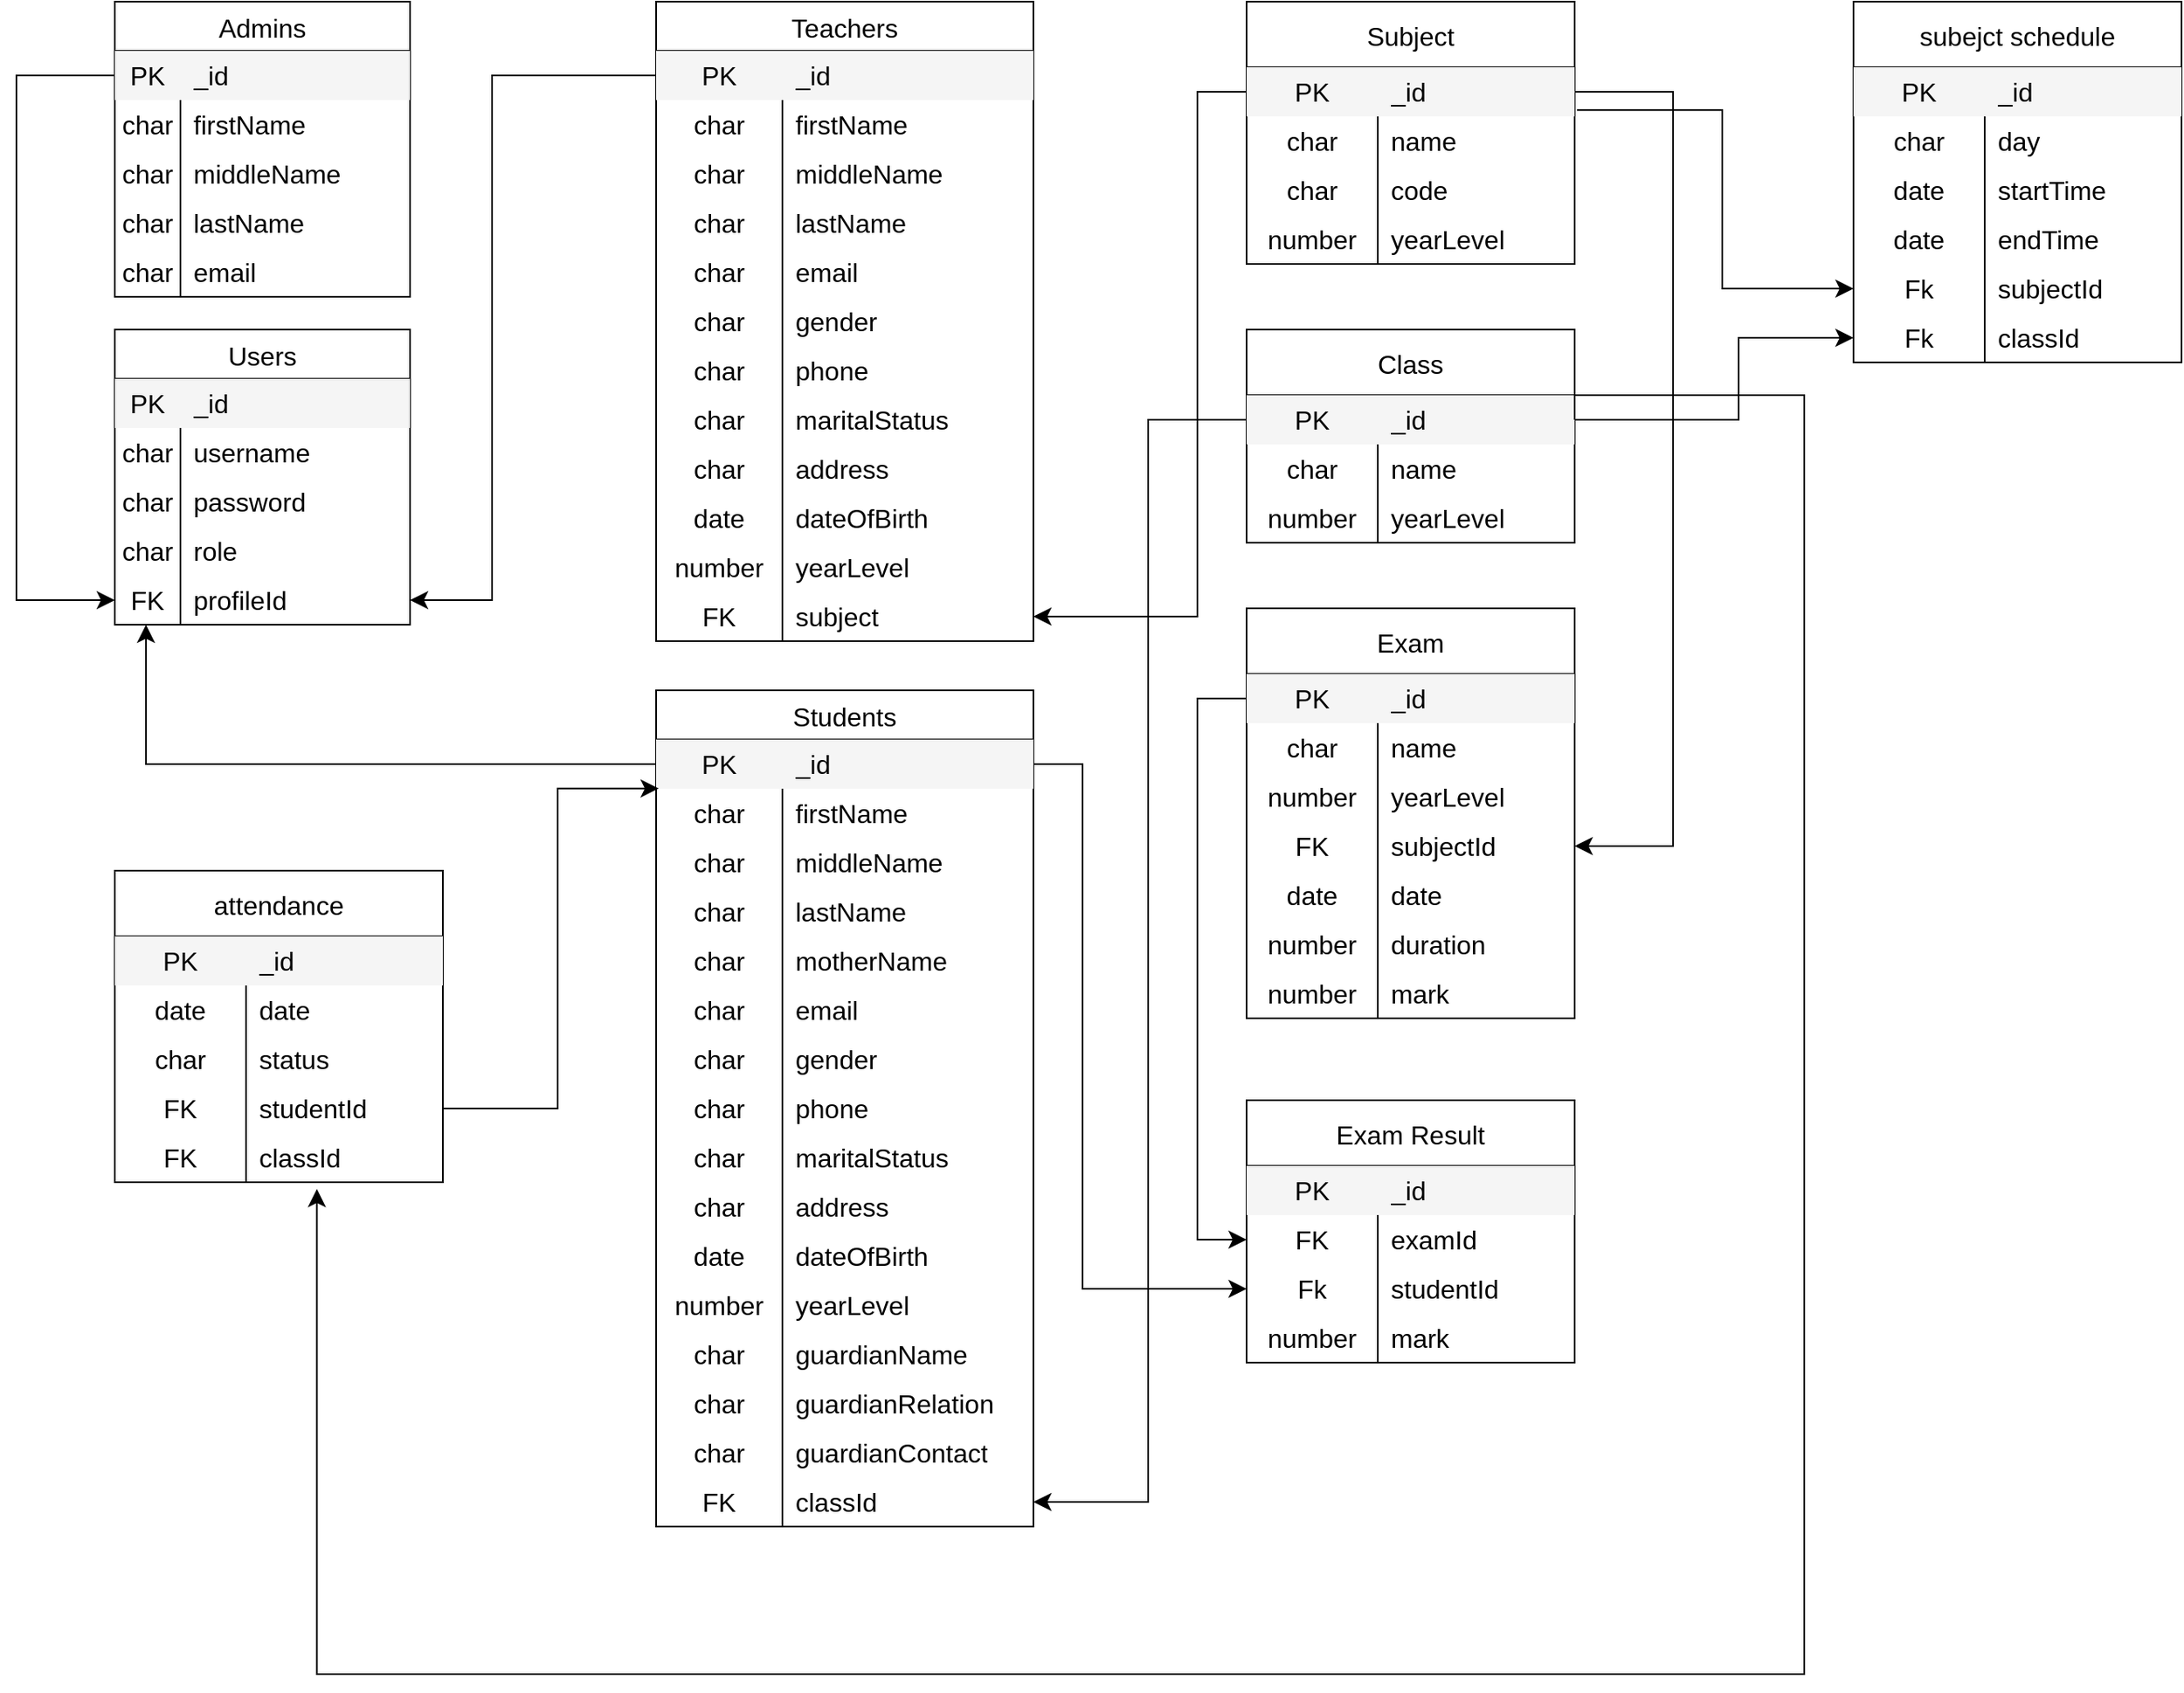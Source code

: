 <mxfile>
    <diagram id="hJWkBIBliYOqr36QMn_y" name="Page-1">
        <mxGraphModel dx="1494" dy="1113" grid="1" gridSize="10" guides="1" tooltips="1" connect="1" arrows="1" fold="1" page="1" pageScale="1" pageWidth="1100" pageHeight="850" math="0" shadow="0">
            <root>
                <mxCell id="0"/>
                <mxCell id="1" parent="0"/>
                <mxCell id="79" value="Admins" style="shape=table;startSize=30;container=1;collapsible=0;childLayout=tableLayout;fixedRows=1;rowLines=0;fontStyle=0;fontSize=16;align=center;verticalAlign=middle;fontFamily=Helvetica;" vertex="1" parent="1">
                    <mxGeometry x="160" y="510" width="180" height="180" as="geometry"/>
                </mxCell>
                <mxCell id="89" style="shape=tableRow;horizontal=0;startSize=0;swimlaneHead=0;swimlaneBody=0;top=0;left=0;bottom=0;right=0;collapsible=0;dropTarget=0;points=[[0,0.5],[1,0.5]];portConstraint=eastwest;fontSize=16;align=center;verticalAlign=middle;fontFamily=Helvetica;fontStyle=0;swimlaneFillColor=none;swimlaneLine=1;rounded=0;labelBorderColor=#FF5416;fillColor=#f5f5f5;fontColor=#333333;strokeColor=#666666;" vertex="1" parent="79">
                    <mxGeometry y="30" width="180" height="30" as="geometry"/>
                </mxCell>
                <mxCell id="90" value="PK" style="shape=partialRectangle;html=1;whiteSpace=wrap;connectable=0;fillColor=none;top=0;left=0;bottom=0;right=0;overflow=hidden;pointerEvents=1;strokeColor=inherit;fontSize=16;align=center;verticalAlign=middle;fontFamily=Helvetica;fontColor=default;fontStyle=0;" vertex="1" parent="89">
                    <mxGeometry width="40" height="30" as="geometry">
                        <mxRectangle width="40" height="30" as="alternateBounds"/>
                    </mxGeometry>
                </mxCell>
                <mxCell id="91" value="_id" style="shape=partialRectangle;html=1;whiteSpace=wrap;connectable=0;fillColor=none;top=0;left=0;bottom=0;right=0;align=left;spacingLeft=6;overflow=hidden;strokeColor=inherit;fontSize=16;verticalAlign=middle;fontFamily=Helvetica;fontColor=default;fontStyle=0;" vertex="1" parent="89">
                    <mxGeometry x="40" width="140" height="30" as="geometry">
                        <mxRectangle width="140" height="30" as="alternateBounds"/>
                    </mxGeometry>
                </mxCell>
                <mxCell id="80" value="" style="shape=tableRow;horizontal=0;startSize=0;swimlaneHead=0;swimlaneBody=0;top=0;left=0;bottom=0;right=0;collapsible=0;dropTarget=0;fillColor=none;points=[[0,0.5],[1,0.5]];portConstraint=eastwest;strokeColor=inherit;fontSize=16;align=center;verticalAlign=middle;fontFamily=Helvetica;fontColor=default;fontStyle=0;" vertex="1" parent="79">
                    <mxGeometry y="60" width="180" height="30" as="geometry"/>
                </mxCell>
                <mxCell id="81" value="char" style="shape=partialRectangle;html=1;whiteSpace=wrap;connectable=0;fillColor=none;top=0;left=0;bottom=0;right=0;overflow=hidden;pointerEvents=1;strokeColor=inherit;fontSize=16;align=center;verticalAlign=middle;fontFamily=Helvetica;fontColor=default;fontStyle=0;" vertex="1" parent="80">
                    <mxGeometry width="40" height="30" as="geometry">
                        <mxRectangle width="40" height="30" as="alternateBounds"/>
                    </mxGeometry>
                </mxCell>
                <mxCell id="82" value="firstName" style="shape=partialRectangle;html=1;whiteSpace=wrap;connectable=0;fillColor=none;top=0;left=0;bottom=0;right=0;align=left;spacingLeft=6;overflow=hidden;strokeColor=inherit;fontSize=16;verticalAlign=middle;fontFamily=Helvetica;fontColor=default;fontStyle=0;" vertex="1" parent="80">
                    <mxGeometry x="40" width="140" height="30" as="geometry">
                        <mxRectangle width="140" height="30" as="alternateBounds"/>
                    </mxGeometry>
                </mxCell>
                <mxCell id="83" value="" style="shape=tableRow;horizontal=0;startSize=0;swimlaneHead=0;swimlaneBody=0;top=0;left=0;bottom=0;right=0;collapsible=0;dropTarget=0;fillColor=none;points=[[0,0.5],[1,0.5]];portConstraint=eastwest;strokeColor=inherit;fontSize=16;align=center;verticalAlign=middle;fontFamily=Helvetica;fontColor=default;fontStyle=0;" vertex="1" parent="79">
                    <mxGeometry y="90" width="180" height="30" as="geometry"/>
                </mxCell>
                <mxCell id="84" value="char" style="shape=partialRectangle;html=1;whiteSpace=wrap;connectable=0;fillColor=none;top=0;left=0;bottom=0;right=0;overflow=hidden;strokeColor=inherit;fontSize=16;align=center;verticalAlign=middle;fontFamily=Helvetica;fontColor=default;fontStyle=0;" vertex="1" parent="83">
                    <mxGeometry width="40" height="30" as="geometry">
                        <mxRectangle width="40" height="30" as="alternateBounds"/>
                    </mxGeometry>
                </mxCell>
                <mxCell id="85" value="middleName" style="shape=partialRectangle;html=1;whiteSpace=wrap;connectable=0;fillColor=none;top=0;left=0;bottom=0;right=0;align=left;spacingLeft=6;overflow=hidden;strokeColor=inherit;fontSize=16;verticalAlign=middle;fontFamily=Helvetica;fontColor=default;fontStyle=0;" vertex="1" parent="83">
                    <mxGeometry x="40" width="140" height="30" as="geometry">
                        <mxRectangle width="140" height="30" as="alternateBounds"/>
                    </mxGeometry>
                </mxCell>
                <mxCell id="86" value="" style="shape=tableRow;horizontal=0;startSize=0;swimlaneHead=0;swimlaneBody=0;top=0;left=0;bottom=0;right=0;collapsible=0;dropTarget=0;fillColor=none;points=[[0,0.5],[1,0.5]];portConstraint=eastwest;strokeColor=inherit;fontSize=16;align=center;verticalAlign=middle;fontFamily=Helvetica;fontColor=default;fontStyle=0;" vertex="1" parent="79">
                    <mxGeometry y="120" width="180" height="30" as="geometry"/>
                </mxCell>
                <mxCell id="87" value="char" style="shape=partialRectangle;html=1;whiteSpace=wrap;connectable=0;fillColor=none;top=0;left=0;bottom=0;right=0;overflow=hidden;strokeColor=inherit;fontSize=16;align=center;verticalAlign=middle;fontFamily=Helvetica;fontColor=default;fontStyle=0;" vertex="1" parent="86">
                    <mxGeometry width="40" height="30" as="geometry">
                        <mxRectangle width="40" height="30" as="alternateBounds"/>
                    </mxGeometry>
                </mxCell>
                <mxCell id="88" value="lastName" style="shape=partialRectangle;html=1;whiteSpace=wrap;connectable=0;fillColor=none;top=0;left=0;bottom=0;right=0;align=left;spacingLeft=6;overflow=hidden;strokeColor=inherit;fontSize=16;verticalAlign=middle;fontFamily=Helvetica;fontColor=default;fontStyle=0;" vertex="1" parent="86">
                    <mxGeometry x="40" width="140" height="30" as="geometry">
                        <mxRectangle width="140" height="30" as="alternateBounds"/>
                    </mxGeometry>
                </mxCell>
                <mxCell id="92" style="shape=tableRow;horizontal=0;startSize=0;swimlaneHead=0;swimlaneBody=0;top=0;left=0;bottom=0;right=0;collapsible=0;dropTarget=0;fillColor=none;points=[[0,0.5],[1,0.5]];portConstraint=eastwest;strokeColor=inherit;fontSize=16;align=center;verticalAlign=middle;fontFamily=Helvetica;fontColor=default;fontStyle=0;" vertex="1" parent="79">
                    <mxGeometry y="150" width="180" height="30" as="geometry"/>
                </mxCell>
                <mxCell id="93" value="char" style="shape=partialRectangle;html=1;whiteSpace=wrap;connectable=0;fillColor=none;top=0;left=0;bottom=0;right=0;overflow=hidden;strokeColor=inherit;fontSize=16;align=center;verticalAlign=middle;fontFamily=Helvetica;fontColor=default;fontStyle=0;" vertex="1" parent="92">
                    <mxGeometry width="40" height="30" as="geometry">
                        <mxRectangle width="40" height="30" as="alternateBounds"/>
                    </mxGeometry>
                </mxCell>
                <mxCell id="94" value="email" style="shape=partialRectangle;html=1;whiteSpace=wrap;connectable=0;fillColor=none;top=0;left=0;bottom=0;right=0;align=left;spacingLeft=6;overflow=hidden;strokeColor=inherit;fontSize=16;verticalAlign=middle;fontFamily=Helvetica;fontColor=default;fontStyle=0;" vertex="1" parent="92">
                    <mxGeometry x="40" width="140" height="30" as="geometry">
                        <mxRectangle width="140" height="30" as="alternateBounds"/>
                    </mxGeometry>
                </mxCell>
                <mxCell id="95" value="Users" style="shape=table;startSize=30;container=1;collapsible=0;childLayout=tableLayout;fixedRows=1;rowLines=0;fontStyle=0;strokeColor=default;fontSize=16;align=center;verticalAlign=middle;fontFamily=Helvetica;fontColor=default;fillColor=default;" vertex="1" parent="1">
                    <mxGeometry x="160" y="710" width="180" height="180" as="geometry"/>
                </mxCell>
                <mxCell id="117" style="shape=tableRow;horizontal=0;startSize=0;swimlaneHead=0;swimlaneBody=0;top=0;left=0;bottom=0;right=0;collapsible=0;dropTarget=0;fillColor=#f5f5f5;points=[[0,0.5],[1,0.5]];portConstraint=eastwest;strokeColor=#666666;fontSize=16;align=center;verticalAlign=middle;fontFamily=Helvetica;fontColor=#333333;fontStyle=0;" vertex="1" parent="95">
                    <mxGeometry y="30" width="180" height="30" as="geometry"/>
                </mxCell>
                <mxCell id="118" value="PK" style="shape=partialRectangle;html=1;whiteSpace=wrap;connectable=0;fillColor=none;top=0;left=0;bottom=0;right=0;overflow=hidden;pointerEvents=1;strokeColor=inherit;fontSize=16;align=center;verticalAlign=middle;fontFamily=Helvetica;fontColor=default;fontStyle=0;" vertex="1" parent="117">
                    <mxGeometry width="40" height="30" as="geometry">
                        <mxRectangle width="40" height="30" as="alternateBounds"/>
                    </mxGeometry>
                </mxCell>
                <mxCell id="119" value="_id" style="shape=partialRectangle;html=1;whiteSpace=wrap;connectable=0;fillColor=none;top=0;left=0;bottom=0;right=0;align=left;spacingLeft=6;overflow=hidden;strokeColor=inherit;fontSize=16;verticalAlign=middle;fontFamily=Helvetica;fontColor=default;fontStyle=0;" vertex="1" parent="117">
                    <mxGeometry x="40" width="140" height="30" as="geometry">
                        <mxRectangle width="140" height="30" as="alternateBounds"/>
                    </mxGeometry>
                </mxCell>
                <mxCell id="96" value="" style="shape=tableRow;horizontal=0;startSize=0;swimlaneHead=0;swimlaneBody=0;top=0;left=0;bottom=0;right=0;collapsible=0;dropTarget=0;fillColor=none;points=[[0,0.5],[1,0.5]];portConstraint=eastwest;strokeColor=inherit;fontSize=16;align=center;verticalAlign=middle;fontFamily=Helvetica;fontColor=default;fontStyle=0;" vertex="1" parent="95">
                    <mxGeometry y="60" width="180" height="30" as="geometry"/>
                </mxCell>
                <mxCell id="97" value="char" style="shape=partialRectangle;html=1;whiteSpace=wrap;connectable=0;fillColor=none;top=0;left=0;bottom=0;right=0;overflow=hidden;pointerEvents=1;strokeColor=inherit;fontSize=16;align=center;verticalAlign=middle;fontFamily=Helvetica;fontColor=default;fontStyle=0;" vertex="1" parent="96">
                    <mxGeometry width="40" height="30" as="geometry">
                        <mxRectangle width="40" height="30" as="alternateBounds"/>
                    </mxGeometry>
                </mxCell>
                <mxCell id="98" value="username" style="shape=partialRectangle;html=1;whiteSpace=wrap;connectable=0;fillColor=none;top=0;left=0;bottom=0;right=0;align=left;spacingLeft=6;overflow=hidden;strokeColor=inherit;fontSize=16;verticalAlign=middle;fontFamily=Helvetica;fontColor=default;fontStyle=0;" vertex="1" parent="96">
                    <mxGeometry x="40" width="140" height="30" as="geometry">
                        <mxRectangle width="140" height="30" as="alternateBounds"/>
                    </mxGeometry>
                </mxCell>
                <mxCell id="99" value="" style="shape=tableRow;horizontal=0;startSize=0;swimlaneHead=0;swimlaneBody=0;top=0;left=0;bottom=0;right=0;collapsible=0;dropTarget=0;fillColor=none;points=[[0,0.5],[1,0.5]];portConstraint=eastwest;strokeColor=inherit;fontSize=16;align=center;verticalAlign=middle;fontFamily=Helvetica;fontColor=default;fontStyle=0;" vertex="1" parent="95">
                    <mxGeometry y="90" width="180" height="30" as="geometry"/>
                </mxCell>
                <mxCell id="100" value="char" style="shape=partialRectangle;html=1;whiteSpace=wrap;connectable=0;fillColor=none;top=0;left=0;bottom=0;right=0;overflow=hidden;strokeColor=inherit;fontSize=16;align=center;verticalAlign=middle;fontFamily=Helvetica;fontColor=default;fontStyle=0;" vertex="1" parent="99">
                    <mxGeometry width="40" height="30" as="geometry">
                        <mxRectangle width="40" height="30" as="alternateBounds"/>
                    </mxGeometry>
                </mxCell>
                <mxCell id="101" value="password" style="shape=partialRectangle;html=1;whiteSpace=wrap;connectable=0;fillColor=none;top=0;left=0;bottom=0;right=0;align=left;spacingLeft=6;overflow=hidden;strokeColor=inherit;fontSize=16;verticalAlign=middle;fontFamily=Helvetica;fontColor=default;fontStyle=0;" vertex="1" parent="99">
                    <mxGeometry x="40" width="140" height="30" as="geometry">
                        <mxRectangle width="140" height="30" as="alternateBounds"/>
                    </mxGeometry>
                </mxCell>
                <mxCell id="102" value="" style="shape=tableRow;horizontal=0;startSize=0;swimlaneHead=0;swimlaneBody=0;top=0;left=0;bottom=0;right=0;collapsible=0;dropTarget=0;fillColor=none;points=[[0,0.5],[1,0.5]];portConstraint=eastwest;strokeColor=inherit;fontSize=16;align=center;verticalAlign=middle;fontFamily=Helvetica;fontColor=default;fontStyle=0;" vertex="1" parent="95">
                    <mxGeometry y="120" width="180" height="30" as="geometry"/>
                </mxCell>
                <mxCell id="103" value="&lt;span style=&quot;color: rgb(0, 0, 0);&quot;&gt;char&lt;/span&gt;" style="shape=partialRectangle;html=1;whiteSpace=wrap;connectable=0;fillColor=none;top=0;left=0;bottom=0;right=0;overflow=hidden;strokeColor=inherit;fontSize=16;align=center;verticalAlign=middle;fontFamily=Helvetica;fontColor=default;fontStyle=0;" vertex="1" parent="102">
                    <mxGeometry width="40" height="30" as="geometry">
                        <mxRectangle width="40" height="30" as="alternateBounds"/>
                    </mxGeometry>
                </mxCell>
                <mxCell id="104" value="role" style="shape=partialRectangle;html=1;whiteSpace=wrap;connectable=0;fillColor=none;top=0;left=0;bottom=0;right=0;align=left;spacingLeft=6;overflow=hidden;strokeColor=inherit;fontSize=16;verticalAlign=middle;fontFamily=Helvetica;fontColor=default;fontStyle=0;" vertex="1" parent="102">
                    <mxGeometry x="40" width="140" height="30" as="geometry">
                        <mxRectangle width="140" height="30" as="alternateBounds"/>
                    </mxGeometry>
                </mxCell>
                <mxCell id="105" style="shape=tableRow;horizontal=0;startSize=0;swimlaneHead=0;swimlaneBody=0;top=0;left=0;bottom=0;right=0;collapsible=0;dropTarget=0;fillColor=none;points=[[0,0.5],[1,0.5]];portConstraint=eastwest;strokeColor=inherit;fontSize=16;align=center;verticalAlign=middle;fontFamily=Helvetica;fontColor=default;fontStyle=0;" vertex="1" parent="95">
                    <mxGeometry y="150" width="180" height="30" as="geometry"/>
                </mxCell>
                <mxCell id="106" value="FK" style="shape=partialRectangle;html=1;whiteSpace=wrap;connectable=0;fillColor=none;top=0;left=0;bottom=0;right=0;overflow=hidden;strokeColor=inherit;fontSize=16;align=center;verticalAlign=middle;fontFamily=Helvetica;fontColor=default;fontStyle=0;" vertex="1" parent="105">
                    <mxGeometry width="40" height="30" as="geometry">
                        <mxRectangle width="40" height="30" as="alternateBounds"/>
                    </mxGeometry>
                </mxCell>
                <mxCell id="107" value="profileId" style="shape=partialRectangle;html=1;whiteSpace=wrap;connectable=0;fillColor=none;top=0;left=0;bottom=0;right=0;align=left;spacingLeft=6;overflow=hidden;strokeColor=inherit;fontSize=16;verticalAlign=middle;fontFamily=Helvetica;fontColor=default;fontStyle=0;" vertex="1" parent="105">
                    <mxGeometry x="40" width="140" height="30" as="geometry">
                        <mxRectangle width="140" height="30" as="alternateBounds"/>
                    </mxGeometry>
                </mxCell>
                <mxCell id="113" value="" style="edgeStyle=segmentEdgeStyle;endArrow=classic;html=1;curved=0;rounded=0;endSize=8;startSize=8;fontFamily=Helvetica;fontSize=16;fontColor=default;fontStyle=0;autosize=1;resizable=0;exitX=0;exitY=0.5;exitDx=0;exitDy=0;entryX=0;entryY=0.5;entryDx=0;entryDy=0;" edge="1" parent="1" source="89" target="105">
                    <mxGeometry width="50" height="50" relative="1" as="geometry">
                        <mxPoint x="130" y="570" as="sourcePoint"/>
                        <mxPoint x="150" y="880" as="targetPoint"/>
                        <Array as="points">
                            <mxPoint x="100" y="555"/>
                            <mxPoint x="100" y="875"/>
                        </Array>
                    </mxGeometry>
                </mxCell>
                <mxCell id="130" value="Teachers" style="shape=table;startSize=30;container=1;collapsible=0;childLayout=tableLayout;fixedRows=1;rowLines=0;fontStyle=0;strokeColor=default;fontSize=16;align=center;verticalAlign=middle;fontFamily=Helvetica;fontColor=default;fillColor=default;" vertex="1" parent="1">
                    <mxGeometry x="490" y="510" width="230" height="390" as="geometry"/>
                </mxCell>
                <mxCell id="131" style="shape=tableRow;horizontal=0;startSize=0;swimlaneHead=0;swimlaneBody=0;top=0;left=0;bottom=0;right=0;collapsible=0;dropTarget=0;fillColor=#f5f5f5;points=[[0,0.5],[1,0.5]];portConstraint=eastwest;strokeColor=#666666;fontSize=16;align=center;verticalAlign=middle;fontFamily=Helvetica;fontStyle=0;swimlaneFillColor=none;fontColor=#333333;" vertex="1" parent="130">
                    <mxGeometry y="30" width="230" height="30" as="geometry"/>
                </mxCell>
                <mxCell id="132" value="PK" style="shape=partialRectangle;html=1;whiteSpace=wrap;connectable=0;fillColor=none;top=0;left=0;bottom=0;right=0;overflow=hidden;pointerEvents=1;strokeColor=inherit;fontSize=16;align=center;verticalAlign=middle;fontFamily=Helvetica;fontColor=default;fontStyle=0;" vertex="1" parent="131">
                    <mxGeometry width="77" height="30" as="geometry">
                        <mxRectangle width="77" height="30" as="alternateBounds"/>
                    </mxGeometry>
                </mxCell>
                <mxCell id="133" value="_id" style="shape=partialRectangle;html=1;whiteSpace=wrap;connectable=0;fillColor=none;top=0;left=0;bottom=0;right=0;align=left;spacingLeft=6;overflow=hidden;strokeColor=inherit;fontSize=16;verticalAlign=middle;fontFamily=Helvetica;fontColor=default;fontStyle=0;" vertex="1" parent="131">
                    <mxGeometry x="77" width="153" height="30" as="geometry">
                        <mxRectangle width="153" height="30" as="alternateBounds"/>
                    </mxGeometry>
                </mxCell>
                <mxCell id="134" value="" style="shape=tableRow;horizontal=0;startSize=0;swimlaneHead=0;swimlaneBody=0;top=0;left=0;bottom=0;right=0;collapsible=0;dropTarget=0;fillColor=none;points=[[0,0.5],[1,0.5]];portConstraint=eastwest;strokeColor=inherit;fontSize=16;align=center;verticalAlign=middle;fontFamily=Helvetica;fontColor=default;fontStyle=0;" vertex="1" parent="130">
                    <mxGeometry y="60" width="230" height="30" as="geometry"/>
                </mxCell>
                <mxCell id="135" value="char" style="shape=partialRectangle;html=1;whiteSpace=wrap;connectable=0;fillColor=none;top=0;left=0;bottom=0;right=0;overflow=hidden;pointerEvents=1;strokeColor=inherit;fontSize=16;align=center;verticalAlign=middle;fontFamily=Helvetica;fontColor=default;fontStyle=0;" vertex="1" parent="134">
                    <mxGeometry width="77" height="30" as="geometry">
                        <mxRectangle width="77" height="30" as="alternateBounds"/>
                    </mxGeometry>
                </mxCell>
                <mxCell id="136" value="firstName" style="shape=partialRectangle;html=1;whiteSpace=wrap;connectable=0;fillColor=none;top=0;left=0;bottom=0;right=0;align=left;spacingLeft=6;overflow=hidden;strokeColor=inherit;fontSize=16;verticalAlign=middle;fontFamily=Helvetica;fontColor=default;fontStyle=0;" vertex="1" parent="134">
                    <mxGeometry x="77" width="153" height="30" as="geometry">
                        <mxRectangle width="153" height="30" as="alternateBounds"/>
                    </mxGeometry>
                </mxCell>
                <mxCell id="137" value="" style="shape=tableRow;horizontal=0;startSize=0;swimlaneHead=0;swimlaneBody=0;top=0;left=0;bottom=0;right=0;collapsible=0;dropTarget=0;fillColor=none;points=[[0,0.5],[1,0.5]];portConstraint=eastwest;strokeColor=inherit;fontSize=16;align=center;verticalAlign=middle;fontFamily=Helvetica;fontColor=default;fontStyle=0;" vertex="1" parent="130">
                    <mxGeometry y="90" width="230" height="30" as="geometry"/>
                </mxCell>
                <mxCell id="138" value="char" style="shape=partialRectangle;html=1;whiteSpace=wrap;connectable=0;fillColor=none;top=0;left=0;bottom=0;right=0;overflow=hidden;strokeColor=inherit;fontSize=16;align=center;verticalAlign=middle;fontFamily=Helvetica;fontColor=default;fontStyle=0;" vertex="1" parent="137">
                    <mxGeometry width="77" height="30" as="geometry">
                        <mxRectangle width="77" height="30" as="alternateBounds"/>
                    </mxGeometry>
                </mxCell>
                <mxCell id="139" value="middleName" style="shape=partialRectangle;html=1;whiteSpace=wrap;connectable=0;fillColor=none;top=0;left=0;bottom=0;right=0;align=left;spacingLeft=6;overflow=hidden;strokeColor=inherit;fontSize=16;verticalAlign=middle;fontFamily=Helvetica;fontColor=default;fontStyle=0;" vertex="1" parent="137">
                    <mxGeometry x="77" width="153" height="30" as="geometry">
                        <mxRectangle width="153" height="30" as="alternateBounds"/>
                    </mxGeometry>
                </mxCell>
                <mxCell id="140" value="" style="shape=tableRow;horizontal=0;startSize=0;swimlaneHead=0;swimlaneBody=0;top=0;left=0;bottom=0;right=0;collapsible=0;dropTarget=0;fillColor=none;points=[[0,0.5],[1,0.5]];portConstraint=eastwest;strokeColor=inherit;fontSize=16;align=center;verticalAlign=middle;fontFamily=Helvetica;fontColor=default;fontStyle=0;" vertex="1" parent="130">
                    <mxGeometry y="120" width="230" height="30" as="geometry"/>
                </mxCell>
                <mxCell id="141" value="char" style="shape=partialRectangle;html=1;whiteSpace=wrap;connectable=0;fillColor=none;top=0;left=0;bottom=0;right=0;overflow=hidden;strokeColor=inherit;fontSize=16;align=center;verticalAlign=middle;fontFamily=Helvetica;fontColor=default;fontStyle=0;" vertex="1" parent="140">
                    <mxGeometry width="77" height="30" as="geometry">
                        <mxRectangle width="77" height="30" as="alternateBounds"/>
                    </mxGeometry>
                </mxCell>
                <mxCell id="142" value="lastName" style="shape=partialRectangle;html=1;whiteSpace=wrap;connectable=0;fillColor=none;top=0;left=0;bottom=0;right=0;align=left;spacingLeft=6;overflow=hidden;strokeColor=inherit;fontSize=16;verticalAlign=middle;fontFamily=Helvetica;fontColor=default;fontStyle=0;" vertex="1" parent="140">
                    <mxGeometry x="77" width="153" height="30" as="geometry">
                        <mxRectangle width="153" height="30" as="alternateBounds"/>
                    </mxGeometry>
                </mxCell>
                <mxCell id="143" style="shape=tableRow;horizontal=0;startSize=0;swimlaneHead=0;swimlaneBody=0;top=0;left=0;bottom=0;right=0;collapsible=0;dropTarget=0;fillColor=none;points=[[0,0.5],[1,0.5]];portConstraint=eastwest;strokeColor=inherit;fontSize=16;align=center;verticalAlign=middle;fontFamily=Helvetica;fontColor=default;fontStyle=0;" vertex="1" parent="130">
                    <mxGeometry y="150" width="230" height="30" as="geometry"/>
                </mxCell>
                <mxCell id="144" value="char" style="shape=partialRectangle;html=1;whiteSpace=wrap;connectable=0;fillColor=none;top=0;left=0;bottom=0;right=0;overflow=hidden;strokeColor=inherit;fontSize=16;align=center;verticalAlign=middle;fontFamily=Helvetica;fontColor=default;fontStyle=0;" vertex="1" parent="143">
                    <mxGeometry width="77" height="30" as="geometry">
                        <mxRectangle width="77" height="30" as="alternateBounds"/>
                    </mxGeometry>
                </mxCell>
                <mxCell id="145" value="email" style="shape=partialRectangle;html=1;whiteSpace=wrap;connectable=0;fillColor=none;top=0;left=0;bottom=0;right=0;align=left;spacingLeft=6;overflow=hidden;strokeColor=inherit;fontSize=16;verticalAlign=middle;fontFamily=Helvetica;fontColor=default;fontStyle=0;" vertex="1" parent="143">
                    <mxGeometry x="77" width="153" height="30" as="geometry">
                        <mxRectangle width="153" height="30" as="alternateBounds"/>
                    </mxGeometry>
                </mxCell>
                <mxCell id="152" style="shape=tableRow;horizontal=0;startSize=0;swimlaneHead=0;swimlaneBody=0;top=0;left=0;bottom=0;right=0;collapsible=0;dropTarget=0;fillColor=none;points=[[0,0.5],[1,0.5]];portConstraint=eastwest;strokeColor=inherit;fontSize=16;align=center;verticalAlign=middle;fontFamily=Helvetica;fontColor=default;fontStyle=0;" vertex="1" parent="130">
                    <mxGeometry y="180" width="230" height="30" as="geometry"/>
                </mxCell>
                <mxCell id="153" value="char" style="shape=partialRectangle;html=1;whiteSpace=wrap;connectable=0;fillColor=none;top=0;left=0;bottom=0;right=0;overflow=hidden;strokeColor=inherit;fontSize=16;align=center;verticalAlign=middle;fontFamily=Helvetica;fontColor=default;fontStyle=0;" vertex="1" parent="152">
                    <mxGeometry width="77" height="30" as="geometry">
                        <mxRectangle width="77" height="30" as="alternateBounds"/>
                    </mxGeometry>
                </mxCell>
                <mxCell id="154" value="gender" style="shape=partialRectangle;html=1;whiteSpace=wrap;connectable=0;fillColor=none;top=0;left=0;bottom=0;right=0;align=left;spacingLeft=6;overflow=hidden;strokeColor=inherit;fontSize=16;verticalAlign=middle;fontFamily=Helvetica;fontColor=default;fontStyle=0;" vertex="1" parent="152">
                    <mxGeometry x="77" width="153" height="30" as="geometry">
                        <mxRectangle width="153" height="30" as="alternateBounds"/>
                    </mxGeometry>
                </mxCell>
                <mxCell id="149" style="shape=tableRow;horizontal=0;startSize=0;swimlaneHead=0;swimlaneBody=0;top=0;left=0;bottom=0;right=0;collapsible=0;dropTarget=0;fillColor=none;points=[[0,0.5],[1,0.5]];portConstraint=eastwest;strokeColor=inherit;fontSize=16;align=center;verticalAlign=middle;fontFamily=Helvetica;fontColor=default;fontStyle=0;" vertex="1" parent="130">
                    <mxGeometry y="210" width="230" height="30" as="geometry"/>
                </mxCell>
                <mxCell id="150" value="char" style="shape=partialRectangle;html=1;whiteSpace=wrap;connectable=0;fillColor=none;top=0;left=0;bottom=0;right=0;overflow=hidden;strokeColor=inherit;fontSize=16;align=center;verticalAlign=middle;fontFamily=Helvetica;fontColor=default;fontStyle=0;" vertex="1" parent="149">
                    <mxGeometry width="77" height="30" as="geometry">
                        <mxRectangle width="77" height="30" as="alternateBounds"/>
                    </mxGeometry>
                </mxCell>
                <mxCell id="151" value="phone" style="shape=partialRectangle;html=1;whiteSpace=wrap;connectable=0;fillColor=none;top=0;left=0;bottom=0;right=0;align=left;spacingLeft=6;overflow=hidden;strokeColor=inherit;fontSize=16;verticalAlign=middle;fontFamily=Helvetica;fontColor=default;fontStyle=0;" vertex="1" parent="149">
                    <mxGeometry x="77" width="153" height="30" as="geometry">
                        <mxRectangle width="153" height="30" as="alternateBounds"/>
                    </mxGeometry>
                </mxCell>
                <mxCell id="146" style="shape=tableRow;horizontal=0;startSize=0;swimlaneHead=0;swimlaneBody=0;top=0;left=0;bottom=0;right=0;collapsible=0;dropTarget=0;fillColor=none;points=[[0,0.5],[1,0.5]];portConstraint=eastwest;strokeColor=inherit;fontSize=16;align=center;verticalAlign=middle;fontFamily=Helvetica;fontColor=default;fontStyle=0;" vertex="1" parent="130">
                    <mxGeometry y="240" width="230" height="30" as="geometry"/>
                </mxCell>
                <mxCell id="147" value="char" style="shape=partialRectangle;html=1;whiteSpace=wrap;connectable=0;fillColor=none;top=0;left=0;bottom=0;right=0;overflow=hidden;strokeColor=inherit;fontSize=16;align=center;verticalAlign=middle;fontFamily=Helvetica;fontColor=default;fontStyle=0;" vertex="1" parent="146">
                    <mxGeometry width="77" height="30" as="geometry">
                        <mxRectangle width="77" height="30" as="alternateBounds"/>
                    </mxGeometry>
                </mxCell>
                <mxCell id="148" value="maritalStatus" style="shape=partialRectangle;html=1;whiteSpace=wrap;connectable=0;fillColor=none;top=0;left=0;bottom=0;right=0;align=left;spacingLeft=6;overflow=hidden;strokeColor=inherit;fontSize=16;verticalAlign=middle;fontFamily=Helvetica;fontColor=default;fontStyle=0;" vertex="1" parent="146">
                    <mxGeometry x="77" width="153" height="30" as="geometry">
                        <mxRectangle width="153" height="30" as="alternateBounds"/>
                    </mxGeometry>
                </mxCell>
                <mxCell id="166" style="shape=tableRow;horizontal=0;startSize=0;swimlaneHead=0;swimlaneBody=0;top=0;left=0;bottom=0;right=0;collapsible=0;dropTarget=0;fillColor=none;points=[[0,0.5],[1,0.5]];portConstraint=eastwest;strokeColor=inherit;fontSize=16;align=center;verticalAlign=middle;fontFamily=Helvetica;fontColor=default;fontStyle=0;" vertex="1" parent="130">
                    <mxGeometry y="270" width="230" height="30" as="geometry"/>
                </mxCell>
                <mxCell id="167" value="char" style="shape=partialRectangle;html=1;whiteSpace=wrap;connectable=0;fillColor=none;top=0;left=0;bottom=0;right=0;overflow=hidden;strokeColor=inherit;fontSize=16;align=center;verticalAlign=middle;fontFamily=Helvetica;fontColor=default;fontStyle=0;" vertex="1" parent="166">
                    <mxGeometry width="77" height="30" as="geometry">
                        <mxRectangle width="77" height="30" as="alternateBounds"/>
                    </mxGeometry>
                </mxCell>
                <mxCell id="168" value="address" style="shape=partialRectangle;html=1;whiteSpace=wrap;connectable=0;fillColor=none;top=0;left=0;bottom=0;right=0;align=left;spacingLeft=6;overflow=hidden;strokeColor=inherit;fontSize=16;verticalAlign=middle;fontFamily=Helvetica;fontColor=default;fontStyle=0;" vertex="1" parent="166">
                    <mxGeometry x="77" width="153" height="30" as="geometry">
                        <mxRectangle width="153" height="30" as="alternateBounds"/>
                    </mxGeometry>
                </mxCell>
                <mxCell id="169" style="shape=tableRow;horizontal=0;startSize=0;swimlaneHead=0;swimlaneBody=0;top=0;left=0;bottom=0;right=0;collapsible=0;dropTarget=0;fillColor=none;points=[[0,0.5],[1,0.5]];portConstraint=eastwest;strokeColor=inherit;fontSize=16;align=center;verticalAlign=middle;fontFamily=Helvetica;fontColor=default;fontStyle=0;" vertex="1" parent="130">
                    <mxGeometry y="300" width="230" height="30" as="geometry"/>
                </mxCell>
                <mxCell id="170" value="date" style="shape=partialRectangle;html=1;whiteSpace=wrap;connectable=0;fillColor=none;top=0;left=0;bottom=0;right=0;overflow=hidden;strokeColor=inherit;fontSize=16;align=center;verticalAlign=middle;fontFamily=Helvetica;fontColor=default;fontStyle=0;" vertex="1" parent="169">
                    <mxGeometry width="77" height="30" as="geometry">
                        <mxRectangle width="77" height="30" as="alternateBounds"/>
                    </mxGeometry>
                </mxCell>
                <mxCell id="171" value="dateOfBirth" style="shape=partialRectangle;html=1;whiteSpace=wrap;connectable=0;fillColor=none;top=0;left=0;bottom=0;right=0;align=left;spacingLeft=6;overflow=hidden;strokeColor=inherit;fontSize=16;verticalAlign=middle;fontFamily=Helvetica;fontColor=default;fontStyle=0;" vertex="1" parent="169">
                    <mxGeometry x="77" width="153" height="30" as="geometry">
                        <mxRectangle width="153" height="30" as="alternateBounds"/>
                    </mxGeometry>
                </mxCell>
                <mxCell id="175" style="shape=tableRow;horizontal=0;startSize=0;swimlaneHead=0;swimlaneBody=0;top=0;left=0;bottom=0;right=0;collapsible=0;dropTarget=0;fillColor=none;points=[[0,0.5],[1,0.5]];portConstraint=eastwest;strokeColor=inherit;fontSize=16;align=center;verticalAlign=middle;fontFamily=Helvetica;fontColor=default;fontStyle=0;" vertex="1" parent="130">
                    <mxGeometry y="330" width="230" height="30" as="geometry"/>
                </mxCell>
                <mxCell id="176" value="number" style="shape=partialRectangle;html=1;whiteSpace=wrap;connectable=0;fillColor=none;top=0;left=0;bottom=0;right=0;overflow=hidden;strokeColor=inherit;fontSize=16;align=center;verticalAlign=middle;fontFamily=Helvetica;fontColor=default;fontStyle=0;" vertex="1" parent="175">
                    <mxGeometry width="77" height="30" as="geometry">
                        <mxRectangle width="77" height="30" as="alternateBounds"/>
                    </mxGeometry>
                </mxCell>
                <mxCell id="177" value="yearLevel" style="shape=partialRectangle;html=1;whiteSpace=wrap;connectable=0;fillColor=none;top=0;left=0;bottom=0;right=0;align=left;spacingLeft=6;overflow=hidden;strokeColor=inherit;fontSize=16;verticalAlign=middle;fontFamily=Helvetica;fontColor=default;fontStyle=0;" vertex="1" parent="175">
                    <mxGeometry x="77" width="153" height="30" as="geometry">
                        <mxRectangle width="153" height="30" as="alternateBounds"/>
                    </mxGeometry>
                </mxCell>
                <mxCell id="172" style="shape=tableRow;horizontal=0;startSize=0;swimlaneHead=0;swimlaneBody=0;top=0;left=0;bottom=0;right=0;collapsible=0;dropTarget=0;fillColor=none;points=[[0,0.5],[1,0.5]];portConstraint=eastwest;strokeColor=inherit;fontSize=16;align=center;verticalAlign=middle;fontFamily=Helvetica;fontColor=default;fontStyle=0;" vertex="1" parent="130">
                    <mxGeometry y="360" width="230" height="30" as="geometry"/>
                </mxCell>
                <mxCell id="173" value="FK" style="shape=partialRectangle;html=1;whiteSpace=wrap;connectable=0;fillColor=none;top=0;left=0;bottom=0;right=0;overflow=hidden;strokeColor=inherit;fontSize=16;align=center;verticalAlign=middle;fontFamily=Helvetica;fontColor=default;fontStyle=0;" vertex="1" parent="172">
                    <mxGeometry width="77" height="30" as="geometry">
                        <mxRectangle width="77" height="30" as="alternateBounds"/>
                    </mxGeometry>
                </mxCell>
                <mxCell id="174" value="subject" style="shape=partialRectangle;html=1;whiteSpace=wrap;connectable=0;fillColor=none;top=0;left=0;bottom=0;right=0;align=left;spacingLeft=6;overflow=hidden;strokeColor=inherit;fontSize=16;verticalAlign=middle;fontFamily=Helvetica;fontColor=default;fontStyle=0;" vertex="1" parent="172">
                    <mxGeometry x="77" width="153" height="30" as="geometry">
                        <mxRectangle width="153" height="30" as="alternateBounds"/>
                    </mxGeometry>
                </mxCell>
                <mxCell id="178" value="" style="edgeStyle=segmentEdgeStyle;endArrow=classic;html=1;curved=0;rounded=0;endSize=8;startSize=8;fontFamily=Helvetica;fontSize=16;fontColor=default;fontStyle=0;autosize=1;resizable=0;exitX=0;exitY=0.5;exitDx=0;exitDy=0;entryX=1;entryY=0.5;entryDx=0;entryDy=0;" edge="1" parent="1" source="131" target="105">
                    <mxGeometry width="50" height="50" relative="1" as="geometry">
                        <mxPoint x="646.1" y="325" as="sourcePoint"/>
                        <mxPoint x="370.02" y="636.99" as="targetPoint"/>
                        <Array as="points">
                            <mxPoint x="390" y="555"/>
                            <mxPoint x="390" y="875"/>
                        </Array>
                    </mxGeometry>
                </mxCell>
                <mxCell id="216" value="Students" style="shape=table;startSize=30;container=1;collapsible=0;childLayout=tableLayout;fixedRows=1;rowLines=0;fontStyle=0;strokeColor=default;fontSize=16;align=center;verticalAlign=middle;fontFamily=Helvetica;fontColor=default;fillColor=default;" vertex="1" parent="1">
                    <mxGeometry x="490" y="930" width="230" height="510" as="geometry"/>
                </mxCell>
                <mxCell id="217" style="shape=tableRow;horizontal=0;startSize=0;swimlaneHead=0;swimlaneBody=0;top=0;left=0;bottom=0;right=0;collapsible=0;dropTarget=0;fillColor=#f5f5f5;points=[[0,0.5],[1,0.5]];portConstraint=eastwest;strokeColor=#666666;fontSize=16;align=center;verticalAlign=middle;fontFamily=Helvetica;fontStyle=0;swimlaneFillColor=none;fontColor=#333333;" vertex="1" parent="216">
                    <mxGeometry y="30" width="230" height="30" as="geometry"/>
                </mxCell>
                <mxCell id="218" value="PK" style="shape=partialRectangle;html=1;whiteSpace=wrap;connectable=0;fillColor=none;top=0;left=0;bottom=0;right=0;overflow=hidden;pointerEvents=1;strokeColor=inherit;fontSize=16;align=center;verticalAlign=middle;fontFamily=Helvetica;fontColor=default;fontStyle=0;" vertex="1" parent="217">
                    <mxGeometry width="77" height="30" as="geometry">
                        <mxRectangle width="77" height="30" as="alternateBounds"/>
                    </mxGeometry>
                </mxCell>
                <mxCell id="219" value="_id" style="shape=partialRectangle;html=1;whiteSpace=wrap;connectable=0;fillColor=none;top=0;left=0;bottom=0;right=0;align=left;spacingLeft=6;overflow=hidden;strokeColor=inherit;fontSize=16;verticalAlign=middle;fontFamily=Helvetica;fontColor=default;fontStyle=0;" vertex="1" parent="217">
                    <mxGeometry x="77" width="153" height="30" as="geometry">
                        <mxRectangle width="153" height="30" as="alternateBounds"/>
                    </mxGeometry>
                </mxCell>
                <mxCell id="220" value="" style="shape=tableRow;horizontal=0;startSize=0;swimlaneHead=0;swimlaneBody=0;top=0;left=0;bottom=0;right=0;collapsible=0;dropTarget=0;fillColor=none;points=[[0,0.5],[1,0.5]];portConstraint=eastwest;strokeColor=inherit;fontSize=16;align=center;verticalAlign=middle;fontFamily=Helvetica;fontColor=default;fontStyle=0;" vertex="1" parent="216">
                    <mxGeometry y="60" width="230" height="30" as="geometry"/>
                </mxCell>
                <mxCell id="221" value="char" style="shape=partialRectangle;html=1;whiteSpace=wrap;connectable=0;fillColor=none;top=0;left=0;bottom=0;right=0;overflow=hidden;pointerEvents=1;strokeColor=inherit;fontSize=16;align=center;verticalAlign=middle;fontFamily=Helvetica;fontColor=default;fontStyle=0;" vertex="1" parent="220">
                    <mxGeometry width="77" height="30" as="geometry">
                        <mxRectangle width="77" height="30" as="alternateBounds"/>
                    </mxGeometry>
                </mxCell>
                <mxCell id="222" value="firstName" style="shape=partialRectangle;html=1;whiteSpace=wrap;connectable=0;fillColor=none;top=0;left=0;bottom=0;right=0;align=left;spacingLeft=6;overflow=hidden;strokeColor=inherit;fontSize=16;verticalAlign=middle;fontFamily=Helvetica;fontColor=default;fontStyle=0;" vertex="1" parent="220">
                    <mxGeometry x="77" width="153" height="30" as="geometry">
                        <mxRectangle width="153" height="30" as="alternateBounds"/>
                    </mxGeometry>
                </mxCell>
                <mxCell id="223" value="" style="shape=tableRow;horizontal=0;startSize=0;swimlaneHead=0;swimlaneBody=0;top=0;left=0;bottom=0;right=0;collapsible=0;dropTarget=0;fillColor=none;points=[[0,0.5],[1,0.5]];portConstraint=eastwest;strokeColor=inherit;fontSize=16;align=center;verticalAlign=middle;fontFamily=Helvetica;fontColor=default;fontStyle=0;" vertex="1" parent="216">
                    <mxGeometry y="90" width="230" height="30" as="geometry"/>
                </mxCell>
                <mxCell id="224" value="char" style="shape=partialRectangle;html=1;whiteSpace=wrap;connectable=0;fillColor=none;top=0;left=0;bottom=0;right=0;overflow=hidden;strokeColor=inherit;fontSize=16;align=center;verticalAlign=middle;fontFamily=Helvetica;fontColor=default;fontStyle=0;" vertex="1" parent="223">
                    <mxGeometry width="77" height="30" as="geometry">
                        <mxRectangle width="77" height="30" as="alternateBounds"/>
                    </mxGeometry>
                </mxCell>
                <mxCell id="225" value="middleName" style="shape=partialRectangle;html=1;whiteSpace=wrap;connectable=0;fillColor=none;top=0;left=0;bottom=0;right=0;align=left;spacingLeft=6;overflow=hidden;strokeColor=inherit;fontSize=16;verticalAlign=middle;fontFamily=Helvetica;fontColor=default;fontStyle=0;" vertex="1" parent="223">
                    <mxGeometry x="77" width="153" height="30" as="geometry">
                        <mxRectangle width="153" height="30" as="alternateBounds"/>
                    </mxGeometry>
                </mxCell>
                <mxCell id="226" value="" style="shape=tableRow;horizontal=0;startSize=0;swimlaneHead=0;swimlaneBody=0;top=0;left=0;bottom=0;right=0;collapsible=0;dropTarget=0;fillColor=none;points=[[0,0.5],[1,0.5]];portConstraint=eastwest;strokeColor=inherit;fontSize=16;align=center;verticalAlign=middle;fontFamily=Helvetica;fontColor=default;fontStyle=0;" vertex="1" parent="216">
                    <mxGeometry y="120" width="230" height="30" as="geometry"/>
                </mxCell>
                <mxCell id="227" value="char" style="shape=partialRectangle;html=1;whiteSpace=wrap;connectable=0;fillColor=none;top=0;left=0;bottom=0;right=0;overflow=hidden;strokeColor=inherit;fontSize=16;align=center;verticalAlign=middle;fontFamily=Helvetica;fontColor=default;fontStyle=0;" vertex="1" parent="226">
                    <mxGeometry width="77" height="30" as="geometry">
                        <mxRectangle width="77" height="30" as="alternateBounds"/>
                    </mxGeometry>
                </mxCell>
                <mxCell id="228" value="lastName" style="shape=partialRectangle;html=1;whiteSpace=wrap;connectable=0;fillColor=none;top=0;left=0;bottom=0;right=0;align=left;spacingLeft=6;overflow=hidden;strokeColor=inherit;fontSize=16;verticalAlign=middle;fontFamily=Helvetica;fontColor=default;fontStyle=0;" vertex="1" parent="226">
                    <mxGeometry x="77" width="153" height="30" as="geometry">
                        <mxRectangle width="153" height="30" as="alternateBounds"/>
                    </mxGeometry>
                </mxCell>
                <mxCell id="284" style="shape=tableRow;horizontal=0;startSize=0;swimlaneHead=0;swimlaneBody=0;top=0;left=0;bottom=0;right=0;collapsible=0;dropTarget=0;fillColor=none;points=[[0,0.5],[1,0.5]];portConstraint=eastwest;strokeColor=inherit;fontSize=16;align=center;verticalAlign=middle;fontFamily=Helvetica;fontColor=default;fontStyle=0;" vertex="1" parent="216">
                    <mxGeometry y="150" width="230" height="30" as="geometry"/>
                </mxCell>
                <mxCell id="285" value="char" style="shape=partialRectangle;html=1;whiteSpace=wrap;connectable=0;fillColor=none;top=0;left=0;bottom=0;right=0;overflow=hidden;strokeColor=inherit;fontSize=16;align=center;verticalAlign=middle;fontFamily=Helvetica;fontColor=default;fontStyle=0;" vertex="1" parent="284">
                    <mxGeometry width="77" height="30" as="geometry">
                        <mxRectangle width="77" height="30" as="alternateBounds"/>
                    </mxGeometry>
                </mxCell>
                <mxCell id="286" value="motherName" style="shape=partialRectangle;html=1;whiteSpace=wrap;connectable=0;fillColor=none;top=0;left=0;bottom=0;right=0;align=left;spacingLeft=6;overflow=hidden;strokeColor=inherit;fontSize=16;verticalAlign=middle;fontFamily=Helvetica;fontColor=default;fontStyle=0;" vertex="1" parent="284">
                    <mxGeometry x="77" width="153" height="30" as="geometry">
                        <mxRectangle width="153" height="30" as="alternateBounds"/>
                    </mxGeometry>
                </mxCell>
                <mxCell id="229" style="shape=tableRow;horizontal=0;startSize=0;swimlaneHead=0;swimlaneBody=0;top=0;left=0;bottom=0;right=0;collapsible=0;dropTarget=0;fillColor=none;points=[[0,0.5],[1,0.5]];portConstraint=eastwest;strokeColor=inherit;fontSize=16;align=center;verticalAlign=middle;fontFamily=Helvetica;fontColor=default;fontStyle=0;" vertex="1" parent="216">
                    <mxGeometry y="180" width="230" height="30" as="geometry"/>
                </mxCell>
                <mxCell id="230" value="char" style="shape=partialRectangle;html=1;whiteSpace=wrap;connectable=0;fillColor=none;top=0;left=0;bottom=0;right=0;overflow=hidden;strokeColor=inherit;fontSize=16;align=center;verticalAlign=middle;fontFamily=Helvetica;fontColor=default;fontStyle=0;" vertex="1" parent="229">
                    <mxGeometry width="77" height="30" as="geometry">
                        <mxRectangle width="77" height="30" as="alternateBounds"/>
                    </mxGeometry>
                </mxCell>
                <mxCell id="231" value="email" style="shape=partialRectangle;html=1;whiteSpace=wrap;connectable=0;fillColor=none;top=0;left=0;bottom=0;right=0;align=left;spacingLeft=6;overflow=hidden;strokeColor=inherit;fontSize=16;verticalAlign=middle;fontFamily=Helvetica;fontColor=default;fontStyle=0;" vertex="1" parent="229">
                    <mxGeometry x="77" width="153" height="30" as="geometry">
                        <mxRectangle width="153" height="30" as="alternateBounds"/>
                    </mxGeometry>
                </mxCell>
                <mxCell id="232" style="shape=tableRow;horizontal=0;startSize=0;swimlaneHead=0;swimlaneBody=0;top=0;left=0;bottom=0;right=0;collapsible=0;dropTarget=0;fillColor=none;points=[[0,0.5],[1,0.5]];portConstraint=eastwest;strokeColor=inherit;fontSize=16;align=center;verticalAlign=middle;fontFamily=Helvetica;fontColor=default;fontStyle=0;" vertex="1" parent="216">
                    <mxGeometry y="210" width="230" height="30" as="geometry"/>
                </mxCell>
                <mxCell id="233" value="char" style="shape=partialRectangle;html=1;whiteSpace=wrap;connectable=0;fillColor=none;top=0;left=0;bottom=0;right=0;overflow=hidden;strokeColor=inherit;fontSize=16;align=center;verticalAlign=middle;fontFamily=Helvetica;fontColor=default;fontStyle=0;" vertex="1" parent="232">
                    <mxGeometry width="77" height="30" as="geometry">
                        <mxRectangle width="77" height="30" as="alternateBounds"/>
                    </mxGeometry>
                </mxCell>
                <mxCell id="234" value="gender" style="shape=partialRectangle;html=1;whiteSpace=wrap;connectable=0;fillColor=none;top=0;left=0;bottom=0;right=0;align=left;spacingLeft=6;overflow=hidden;strokeColor=inherit;fontSize=16;verticalAlign=middle;fontFamily=Helvetica;fontColor=default;fontStyle=0;" vertex="1" parent="232">
                    <mxGeometry x="77" width="153" height="30" as="geometry">
                        <mxRectangle width="153" height="30" as="alternateBounds"/>
                    </mxGeometry>
                </mxCell>
                <mxCell id="235" style="shape=tableRow;horizontal=0;startSize=0;swimlaneHead=0;swimlaneBody=0;top=0;left=0;bottom=0;right=0;collapsible=0;dropTarget=0;fillColor=none;points=[[0,0.5],[1,0.5]];portConstraint=eastwest;strokeColor=inherit;fontSize=16;align=center;verticalAlign=middle;fontFamily=Helvetica;fontColor=default;fontStyle=0;" vertex="1" parent="216">
                    <mxGeometry y="240" width="230" height="30" as="geometry"/>
                </mxCell>
                <mxCell id="236" value="char" style="shape=partialRectangle;html=1;whiteSpace=wrap;connectable=0;fillColor=none;top=0;left=0;bottom=0;right=0;overflow=hidden;strokeColor=inherit;fontSize=16;align=center;verticalAlign=middle;fontFamily=Helvetica;fontColor=default;fontStyle=0;" vertex="1" parent="235">
                    <mxGeometry width="77" height="30" as="geometry">
                        <mxRectangle width="77" height="30" as="alternateBounds"/>
                    </mxGeometry>
                </mxCell>
                <mxCell id="237" value="phone" style="shape=partialRectangle;html=1;whiteSpace=wrap;connectable=0;fillColor=none;top=0;left=0;bottom=0;right=0;align=left;spacingLeft=6;overflow=hidden;strokeColor=inherit;fontSize=16;verticalAlign=middle;fontFamily=Helvetica;fontColor=default;fontStyle=0;" vertex="1" parent="235">
                    <mxGeometry x="77" width="153" height="30" as="geometry">
                        <mxRectangle width="153" height="30" as="alternateBounds"/>
                    </mxGeometry>
                </mxCell>
                <mxCell id="238" style="shape=tableRow;horizontal=0;startSize=0;swimlaneHead=0;swimlaneBody=0;top=0;left=0;bottom=0;right=0;collapsible=0;dropTarget=0;fillColor=none;points=[[0,0.5],[1,0.5]];portConstraint=eastwest;strokeColor=inherit;fontSize=16;align=center;verticalAlign=middle;fontFamily=Helvetica;fontColor=default;fontStyle=0;" vertex="1" parent="216">
                    <mxGeometry y="270" width="230" height="30" as="geometry"/>
                </mxCell>
                <mxCell id="239" value="char" style="shape=partialRectangle;html=1;whiteSpace=wrap;connectable=0;fillColor=none;top=0;left=0;bottom=0;right=0;overflow=hidden;strokeColor=inherit;fontSize=16;align=center;verticalAlign=middle;fontFamily=Helvetica;fontColor=default;fontStyle=0;" vertex="1" parent="238">
                    <mxGeometry width="77" height="30" as="geometry">
                        <mxRectangle width="77" height="30" as="alternateBounds"/>
                    </mxGeometry>
                </mxCell>
                <mxCell id="240" value="maritalStatus" style="shape=partialRectangle;html=1;whiteSpace=wrap;connectable=0;fillColor=none;top=0;left=0;bottom=0;right=0;align=left;spacingLeft=6;overflow=hidden;strokeColor=inherit;fontSize=16;verticalAlign=middle;fontFamily=Helvetica;fontColor=default;fontStyle=0;" vertex="1" parent="238">
                    <mxGeometry x="77" width="153" height="30" as="geometry">
                        <mxRectangle width="153" height="30" as="alternateBounds"/>
                    </mxGeometry>
                </mxCell>
                <mxCell id="241" style="shape=tableRow;horizontal=0;startSize=0;swimlaneHead=0;swimlaneBody=0;top=0;left=0;bottom=0;right=0;collapsible=0;dropTarget=0;fillColor=none;points=[[0,0.5],[1,0.5]];portConstraint=eastwest;strokeColor=inherit;fontSize=16;align=center;verticalAlign=middle;fontFamily=Helvetica;fontColor=default;fontStyle=0;" vertex="1" parent="216">
                    <mxGeometry y="300" width="230" height="30" as="geometry"/>
                </mxCell>
                <mxCell id="242" value="char" style="shape=partialRectangle;html=1;whiteSpace=wrap;connectable=0;fillColor=none;top=0;left=0;bottom=0;right=0;overflow=hidden;strokeColor=inherit;fontSize=16;align=center;verticalAlign=middle;fontFamily=Helvetica;fontColor=default;fontStyle=0;" vertex="1" parent="241">
                    <mxGeometry width="77" height="30" as="geometry">
                        <mxRectangle width="77" height="30" as="alternateBounds"/>
                    </mxGeometry>
                </mxCell>
                <mxCell id="243" value="address" style="shape=partialRectangle;html=1;whiteSpace=wrap;connectable=0;fillColor=none;top=0;left=0;bottom=0;right=0;align=left;spacingLeft=6;overflow=hidden;strokeColor=inherit;fontSize=16;verticalAlign=middle;fontFamily=Helvetica;fontColor=default;fontStyle=0;" vertex="1" parent="241">
                    <mxGeometry x="77" width="153" height="30" as="geometry">
                        <mxRectangle width="153" height="30" as="alternateBounds"/>
                    </mxGeometry>
                </mxCell>
                <mxCell id="244" style="shape=tableRow;horizontal=0;startSize=0;swimlaneHead=0;swimlaneBody=0;top=0;left=0;bottom=0;right=0;collapsible=0;dropTarget=0;fillColor=none;points=[[0,0.5],[1,0.5]];portConstraint=eastwest;strokeColor=inherit;fontSize=16;align=center;verticalAlign=middle;fontFamily=Helvetica;fontColor=default;fontStyle=0;" vertex="1" parent="216">
                    <mxGeometry y="330" width="230" height="30" as="geometry"/>
                </mxCell>
                <mxCell id="245" value="date" style="shape=partialRectangle;html=1;whiteSpace=wrap;connectable=0;fillColor=none;top=0;left=0;bottom=0;right=0;overflow=hidden;strokeColor=inherit;fontSize=16;align=center;verticalAlign=middle;fontFamily=Helvetica;fontColor=default;fontStyle=0;" vertex="1" parent="244">
                    <mxGeometry width="77" height="30" as="geometry">
                        <mxRectangle width="77" height="30" as="alternateBounds"/>
                    </mxGeometry>
                </mxCell>
                <mxCell id="246" value="dateOfBirth" style="shape=partialRectangle;html=1;whiteSpace=wrap;connectable=0;fillColor=none;top=0;left=0;bottom=0;right=0;align=left;spacingLeft=6;overflow=hidden;strokeColor=inherit;fontSize=16;verticalAlign=middle;fontFamily=Helvetica;fontColor=default;fontStyle=0;" vertex="1" parent="244">
                    <mxGeometry x="77" width="153" height="30" as="geometry">
                        <mxRectangle width="153" height="30" as="alternateBounds"/>
                    </mxGeometry>
                </mxCell>
                <mxCell id="247" style="shape=tableRow;horizontal=0;startSize=0;swimlaneHead=0;swimlaneBody=0;top=0;left=0;bottom=0;right=0;collapsible=0;dropTarget=0;fillColor=none;points=[[0,0.5],[1,0.5]];portConstraint=eastwest;strokeColor=inherit;fontSize=16;align=center;verticalAlign=middle;fontFamily=Helvetica;fontColor=default;fontStyle=0;" vertex="1" parent="216">
                    <mxGeometry y="360" width="230" height="30" as="geometry"/>
                </mxCell>
                <mxCell id="248" value="number" style="shape=partialRectangle;html=1;whiteSpace=wrap;connectable=0;fillColor=none;top=0;left=0;bottom=0;right=0;overflow=hidden;strokeColor=inherit;fontSize=16;align=center;verticalAlign=middle;fontFamily=Helvetica;fontColor=default;fontStyle=0;" vertex="1" parent="247">
                    <mxGeometry width="77" height="30" as="geometry">
                        <mxRectangle width="77" height="30" as="alternateBounds"/>
                    </mxGeometry>
                </mxCell>
                <mxCell id="249" value="yearLevel" style="shape=partialRectangle;html=1;whiteSpace=wrap;connectable=0;fillColor=none;top=0;left=0;bottom=0;right=0;align=left;spacingLeft=6;overflow=hidden;strokeColor=inherit;fontSize=16;verticalAlign=middle;fontFamily=Helvetica;fontColor=default;fontStyle=0;" vertex="1" parent="247">
                    <mxGeometry x="77" width="153" height="30" as="geometry">
                        <mxRectangle width="153" height="30" as="alternateBounds"/>
                    </mxGeometry>
                </mxCell>
                <mxCell id="250" style="shape=tableRow;horizontal=0;startSize=0;swimlaneHead=0;swimlaneBody=0;top=0;left=0;bottom=0;right=0;collapsible=0;dropTarget=0;fillColor=none;points=[[0,0.5],[1,0.5]];portConstraint=eastwest;strokeColor=inherit;fontSize=16;align=center;verticalAlign=middle;fontFamily=Helvetica;fontColor=default;fontStyle=0;" vertex="1" parent="216">
                    <mxGeometry y="390" width="230" height="30" as="geometry"/>
                </mxCell>
                <mxCell id="251" value="char" style="shape=partialRectangle;html=1;whiteSpace=wrap;connectable=0;fillColor=none;top=0;left=0;bottom=0;right=0;overflow=hidden;strokeColor=inherit;fontSize=16;align=center;verticalAlign=middle;fontFamily=Helvetica;fontColor=default;fontStyle=0;" vertex="1" parent="250">
                    <mxGeometry width="77" height="30" as="geometry">
                        <mxRectangle width="77" height="30" as="alternateBounds"/>
                    </mxGeometry>
                </mxCell>
                <mxCell id="252" value="guardianName" style="shape=partialRectangle;html=1;whiteSpace=wrap;connectable=0;fillColor=none;top=0;left=0;bottom=0;right=0;align=left;spacingLeft=6;overflow=hidden;strokeColor=inherit;fontSize=16;verticalAlign=middle;fontFamily=Helvetica;fontColor=default;fontStyle=0;" vertex="1" parent="250">
                    <mxGeometry x="77" width="153" height="30" as="geometry">
                        <mxRectangle width="153" height="30" as="alternateBounds"/>
                    </mxGeometry>
                </mxCell>
                <mxCell id="287" style="shape=tableRow;horizontal=0;startSize=0;swimlaneHead=0;swimlaneBody=0;top=0;left=0;bottom=0;right=0;collapsible=0;dropTarget=0;fillColor=none;points=[[0,0.5],[1,0.5]];portConstraint=eastwest;strokeColor=inherit;fontSize=16;align=center;verticalAlign=middle;fontFamily=Helvetica;fontColor=default;fontStyle=0;" vertex="1" parent="216">
                    <mxGeometry y="420" width="230" height="30" as="geometry"/>
                </mxCell>
                <mxCell id="288" value="char" style="shape=partialRectangle;html=1;whiteSpace=wrap;connectable=0;fillColor=none;top=0;left=0;bottom=0;right=0;overflow=hidden;strokeColor=inherit;fontSize=16;align=center;verticalAlign=middle;fontFamily=Helvetica;fontColor=default;fontStyle=0;" vertex="1" parent="287">
                    <mxGeometry width="77" height="30" as="geometry">
                        <mxRectangle width="77" height="30" as="alternateBounds"/>
                    </mxGeometry>
                </mxCell>
                <mxCell id="289" value="guardianRelation" style="shape=partialRectangle;html=1;whiteSpace=wrap;connectable=0;fillColor=none;top=0;left=0;bottom=0;right=0;align=left;spacingLeft=6;overflow=hidden;strokeColor=inherit;fontSize=16;verticalAlign=middle;fontFamily=Helvetica;fontColor=default;fontStyle=0;" vertex="1" parent="287">
                    <mxGeometry x="77" width="153" height="30" as="geometry">
                        <mxRectangle width="153" height="30" as="alternateBounds"/>
                    </mxGeometry>
                </mxCell>
                <mxCell id="281" style="shape=tableRow;horizontal=0;startSize=0;swimlaneHead=0;swimlaneBody=0;top=0;left=0;bottom=0;right=0;collapsible=0;dropTarget=0;fillColor=none;points=[[0,0.5],[1,0.5]];portConstraint=eastwest;strokeColor=inherit;fontSize=16;align=center;verticalAlign=middle;fontFamily=Helvetica;fontColor=default;fontStyle=0;" vertex="1" parent="216">
                    <mxGeometry y="450" width="230" height="30" as="geometry"/>
                </mxCell>
                <mxCell id="282" value="char" style="shape=partialRectangle;html=1;whiteSpace=wrap;connectable=0;fillColor=none;top=0;left=0;bottom=0;right=0;overflow=hidden;strokeColor=inherit;fontSize=16;align=center;verticalAlign=middle;fontFamily=Helvetica;fontColor=default;fontStyle=0;" vertex="1" parent="281">
                    <mxGeometry width="77" height="30" as="geometry">
                        <mxRectangle width="77" height="30" as="alternateBounds"/>
                    </mxGeometry>
                </mxCell>
                <mxCell id="283" value="guardianContact" style="shape=partialRectangle;html=1;whiteSpace=wrap;connectable=0;fillColor=none;top=0;left=0;bottom=0;right=0;align=left;spacingLeft=6;overflow=hidden;strokeColor=inherit;fontSize=16;verticalAlign=middle;fontFamily=Helvetica;fontColor=default;fontStyle=0;" vertex="1" parent="281">
                    <mxGeometry x="77" width="153" height="30" as="geometry">
                        <mxRectangle width="153" height="30" as="alternateBounds"/>
                    </mxGeometry>
                </mxCell>
                <mxCell id="290" style="shape=tableRow;horizontal=0;startSize=0;swimlaneHead=0;swimlaneBody=0;top=0;left=0;bottom=0;right=0;collapsible=0;dropTarget=0;fillColor=none;points=[[0,0.5],[1,0.5]];portConstraint=eastwest;strokeColor=inherit;fontSize=16;align=center;verticalAlign=middle;fontFamily=Helvetica;fontColor=default;fontStyle=0;" vertex="1" parent="216">
                    <mxGeometry y="480" width="230" height="30" as="geometry"/>
                </mxCell>
                <mxCell id="291" value="FK" style="shape=partialRectangle;html=1;whiteSpace=wrap;connectable=0;fillColor=none;top=0;left=0;bottom=0;right=0;overflow=hidden;strokeColor=inherit;fontSize=16;align=center;verticalAlign=middle;fontFamily=Helvetica;fontColor=default;fontStyle=0;" vertex="1" parent="290">
                    <mxGeometry width="77" height="30" as="geometry">
                        <mxRectangle width="77" height="30" as="alternateBounds"/>
                    </mxGeometry>
                </mxCell>
                <mxCell id="292" value="classId" style="shape=partialRectangle;html=1;whiteSpace=wrap;connectable=0;fillColor=none;top=0;left=0;bottom=0;right=0;align=left;spacingLeft=6;overflow=hidden;strokeColor=inherit;fontSize=16;verticalAlign=middle;fontFamily=Helvetica;fontColor=default;fontStyle=0;" vertex="1" parent="290">
                    <mxGeometry x="77" width="153" height="30" as="geometry">
                        <mxRectangle width="153" height="30" as="alternateBounds"/>
                    </mxGeometry>
                </mxCell>
                <mxCell id="253" value="" style="edgeStyle=segmentEdgeStyle;endArrow=classic;html=1;curved=0;rounded=0;endSize=8;startSize=8;fontFamily=Helvetica;fontSize=16;fontColor=default;fontStyle=0;autosize=1;resizable=0;exitX=0;exitY=0.5;exitDx=0;exitDy=0;" edge="1" parent="1" source="217">
                    <mxGeometry width="50" height="50" relative="1" as="geometry">
                        <mxPoint x="220" y="1070" as="sourcePoint"/>
                        <mxPoint x="179" y="890" as="targetPoint"/>
                        <Array as="points">
                            <mxPoint x="179" y="975"/>
                        </Array>
                    </mxGeometry>
                </mxCell>
                <mxCell id="313" value="Class" style="shape=table;startSize=40;container=1;collapsible=0;childLayout=tableLayout;fixedRows=1;rowLines=0;fontStyle=0;strokeColor=default;fontSize=16;align=center;verticalAlign=middle;fontFamily=Helvetica;fontColor=default;fillColor=default;" vertex="1" parent="1">
                    <mxGeometry x="850" y="710" width="200" height="130" as="geometry"/>
                </mxCell>
                <mxCell id="314" style="shape=tableRow;horizontal=0;startSize=0;swimlaneHead=0;swimlaneBody=0;top=0;left=0;bottom=0;right=0;collapsible=0;dropTarget=0;fillColor=#f5f5f5;points=[[0,0.5],[1,0.5]];portConstraint=eastwest;strokeColor=#666666;fontSize=16;align=center;verticalAlign=middle;fontFamily=Helvetica;fontStyle=0;swimlaneFillColor=none;fontColor=#333333;" vertex="1" parent="313">
                    <mxGeometry y="40" width="200" height="30" as="geometry"/>
                </mxCell>
                <mxCell id="315" value="PK" style="shape=partialRectangle;html=1;whiteSpace=wrap;connectable=0;fillColor=none;top=0;left=0;bottom=0;right=0;overflow=hidden;pointerEvents=1;strokeColor=inherit;fontSize=16;align=center;verticalAlign=middle;fontFamily=Helvetica;fontColor=default;fontStyle=0;" vertex="1" parent="314">
                    <mxGeometry width="80" height="30" as="geometry">
                        <mxRectangle width="80" height="30" as="alternateBounds"/>
                    </mxGeometry>
                </mxCell>
                <mxCell id="316" value="_id" style="shape=partialRectangle;html=1;whiteSpace=wrap;connectable=0;fillColor=none;top=0;left=0;bottom=0;right=0;align=left;spacingLeft=6;overflow=hidden;strokeColor=inherit;fontSize=16;verticalAlign=middle;fontFamily=Helvetica;fontColor=default;fontStyle=0;" vertex="1" parent="314">
                    <mxGeometry x="80" width="120" height="30" as="geometry">
                        <mxRectangle width="120" height="30" as="alternateBounds"/>
                    </mxGeometry>
                </mxCell>
                <mxCell id="317" value="" style="shape=tableRow;horizontal=0;startSize=0;swimlaneHead=0;swimlaneBody=0;top=0;left=0;bottom=0;right=0;collapsible=0;dropTarget=0;fillColor=none;points=[[0,0.5],[1,0.5]];portConstraint=eastwest;strokeColor=inherit;fontSize=16;align=center;verticalAlign=middle;fontFamily=Helvetica;fontColor=default;fontStyle=0;" vertex="1" parent="313">
                    <mxGeometry y="70" width="200" height="30" as="geometry"/>
                </mxCell>
                <mxCell id="318" value="char" style="shape=partialRectangle;html=1;whiteSpace=wrap;connectable=0;fillColor=none;top=0;left=0;bottom=0;right=0;overflow=hidden;pointerEvents=1;strokeColor=inherit;fontSize=16;align=center;verticalAlign=middle;fontFamily=Helvetica;fontColor=default;fontStyle=0;" vertex="1" parent="317">
                    <mxGeometry width="80" height="30" as="geometry">
                        <mxRectangle width="80" height="30" as="alternateBounds"/>
                    </mxGeometry>
                </mxCell>
                <mxCell id="319" value="name" style="shape=partialRectangle;html=1;whiteSpace=wrap;connectable=0;fillColor=none;top=0;left=0;bottom=0;right=0;align=left;spacingLeft=6;overflow=hidden;strokeColor=inherit;fontSize=16;verticalAlign=middle;fontFamily=Helvetica;fontColor=default;fontStyle=0;" vertex="1" parent="317">
                    <mxGeometry x="80" width="120" height="30" as="geometry">
                        <mxRectangle width="120" height="30" as="alternateBounds"/>
                    </mxGeometry>
                </mxCell>
                <mxCell id="320" value="" style="shape=tableRow;horizontal=0;startSize=0;swimlaneHead=0;swimlaneBody=0;top=0;left=0;bottom=0;right=0;collapsible=0;dropTarget=0;fillColor=none;points=[[0,0.5],[1,0.5]];portConstraint=eastwest;strokeColor=inherit;fontSize=16;align=center;verticalAlign=middle;fontFamily=Helvetica;fontColor=default;fontStyle=0;" vertex="1" parent="313">
                    <mxGeometry y="100" width="200" height="30" as="geometry"/>
                </mxCell>
                <mxCell id="321" value="number" style="shape=partialRectangle;html=1;whiteSpace=wrap;connectable=0;fillColor=none;top=0;left=0;bottom=0;right=0;overflow=hidden;strokeColor=inherit;fontSize=16;align=center;verticalAlign=middle;fontFamily=Helvetica;fontColor=default;fontStyle=0;" vertex="1" parent="320">
                    <mxGeometry width="80" height="30" as="geometry">
                        <mxRectangle width="80" height="30" as="alternateBounds"/>
                    </mxGeometry>
                </mxCell>
                <mxCell id="322" value="yearLevel" style="shape=partialRectangle;html=1;whiteSpace=wrap;connectable=0;fillColor=none;top=0;left=0;bottom=0;right=0;align=left;spacingLeft=6;overflow=hidden;strokeColor=inherit;fontSize=16;verticalAlign=middle;fontFamily=Helvetica;fontColor=default;fontStyle=0;" vertex="1" parent="320">
                    <mxGeometry x="80" width="120" height="30" as="geometry">
                        <mxRectangle width="120" height="30" as="alternateBounds"/>
                    </mxGeometry>
                </mxCell>
                <mxCell id="329" value="" style="edgeStyle=segmentEdgeStyle;endArrow=classic;html=1;curved=0;rounded=0;endSize=8;startSize=8;fontFamily=Helvetica;fontSize=16;fontColor=default;fontStyle=0;autosize=1;resizable=0;exitX=0;exitY=0.5;exitDx=0;exitDy=0;entryX=1;entryY=0.5;entryDx=0;entryDy=0;" edge="1" parent="1" source="314" target="290">
                    <mxGeometry width="50" height="50" relative="1" as="geometry">
                        <mxPoint x="790" y="730" as="sourcePoint"/>
                        <mxPoint x="460" y="1390" as="targetPoint"/>
                        <Array as="points">
                            <mxPoint x="790" y="765"/>
                            <mxPoint x="790" y="1425"/>
                        </Array>
                    </mxGeometry>
                </mxCell>
                <mxCell id="331" value="Subject" style="shape=table;startSize=40;container=1;collapsible=0;childLayout=tableLayout;fixedRows=1;rowLines=0;fontStyle=0;strokeColor=default;fontSize=16;align=center;verticalAlign=middle;fontFamily=Helvetica;fontColor=default;fillColor=default;" vertex="1" parent="1">
                    <mxGeometry x="850" y="510" width="200" height="160" as="geometry"/>
                </mxCell>
                <mxCell id="332" style="shape=tableRow;horizontal=0;startSize=0;swimlaneHead=0;swimlaneBody=0;top=0;left=0;bottom=0;right=0;collapsible=0;dropTarget=0;fillColor=#f5f5f5;points=[[0,0.5],[1,0.5]];portConstraint=eastwest;strokeColor=#666666;fontSize=16;align=center;verticalAlign=middle;fontFamily=Helvetica;fontStyle=0;swimlaneFillColor=none;fontColor=#333333;" vertex="1" parent="331">
                    <mxGeometry y="40" width="200" height="30" as="geometry"/>
                </mxCell>
                <mxCell id="333" value="PK" style="shape=partialRectangle;html=1;whiteSpace=wrap;connectable=0;fillColor=none;top=0;left=0;bottom=0;right=0;overflow=hidden;pointerEvents=1;strokeColor=inherit;fontSize=16;align=center;verticalAlign=middle;fontFamily=Helvetica;fontColor=default;fontStyle=0;" vertex="1" parent="332">
                    <mxGeometry width="80" height="30" as="geometry">
                        <mxRectangle width="80" height="30" as="alternateBounds"/>
                    </mxGeometry>
                </mxCell>
                <mxCell id="334" value="_id" style="shape=partialRectangle;html=1;whiteSpace=wrap;connectable=0;fillColor=none;top=0;left=0;bottom=0;right=0;align=left;spacingLeft=6;overflow=hidden;strokeColor=inherit;fontSize=16;verticalAlign=middle;fontFamily=Helvetica;fontColor=default;fontStyle=0;" vertex="1" parent="332">
                    <mxGeometry x="80" width="120" height="30" as="geometry">
                        <mxRectangle width="120" height="30" as="alternateBounds"/>
                    </mxGeometry>
                </mxCell>
                <mxCell id="335" value="" style="shape=tableRow;horizontal=0;startSize=0;swimlaneHead=0;swimlaneBody=0;top=0;left=0;bottom=0;right=0;collapsible=0;dropTarget=0;fillColor=none;points=[[0,0.5],[1,0.5]];portConstraint=eastwest;strokeColor=inherit;fontSize=16;align=center;verticalAlign=middle;fontFamily=Helvetica;fontColor=default;fontStyle=0;" vertex="1" parent="331">
                    <mxGeometry y="70" width="200" height="30" as="geometry"/>
                </mxCell>
                <mxCell id="336" value="char" style="shape=partialRectangle;html=1;whiteSpace=wrap;connectable=0;fillColor=none;top=0;left=0;bottom=0;right=0;overflow=hidden;pointerEvents=1;strokeColor=inherit;fontSize=16;align=center;verticalAlign=middle;fontFamily=Helvetica;fontColor=default;fontStyle=0;" vertex="1" parent="335">
                    <mxGeometry width="80" height="30" as="geometry">
                        <mxRectangle width="80" height="30" as="alternateBounds"/>
                    </mxGeometry>
                </mxCell>
                <mxCell id="337" value="name" style="shape=partialRectangle;html=1;whiteSpace=wrap;connectable=0;fillColor=none;top=0;left=0;bottom=0;right=0;align=left;spacingLeft=6;overflow=hidden;strokeColor=inherit;fontSize=16;verticalAlign=middle;fontFamily=Helvetica;fontColor=default;fontStyle=0;" vertex="1" parent="335">
                    <mxGeometry x="80" width="120" height="30" as="geometry">
                        <mxRectangle width="120" height="30" as="alternateBounds"/>
                    </mxGeometry>
                </mxCell>
                <mxCell id="341" style="shape=tableRow;horizontal=0;startSize=0;swimlaneHead=0;swimlaneBody=0;top=0;left=0;bottom=0;right=0;collapsible=0;dropTarget=0;fillColor=none;points=[[0,0.5],[1,0.5]];portConstraint=eastwest;strokeColor=inherit;fontSize=16;align=center;verticalAlign=middle;fontFamily=Helvetica;fontColor=default;fontStyle=0;" vertex="1" parent="331">
                    <mxGeometry y="100" width="200" height="30" as="geometry"/>
                </mxCell>
                <mxCell id="342" value="char" style="shape=partialRectangle;html=1;whiteSpace=wrap;connectable=0;fillColor=none;top=0;left=0;bottom=0;right=0;overflow=hidden;pointerEvents=1;strokeColor=inherit;fontSize=16;align=center;verticalAlign=middle;fontFamily=Helvetica;fontColor=default;fontStyle=0;" vertex="1" parent="341">
                    <mxGeometry width="80" height="30" as="geometry">
                        <mxRectangle width="80" height="30" as="alternateBounds"/>
                    </mxGeometry>
                </mxCell>
                <mxCell id="343" value="code" style="shape=partialRectangle;html=1;whiteSpace=wrap;connectable=0;fillColor=none;top=0;left=0;bottom=0;right=0;align=left;spacingLeft=6;overflow=hidden;strokeColor=inherit;fontSize=16;verticalAlign=middle;fontFamily=Helvetica;fontColor=default;fontStyle=0;" vertex="1" parent="341">
                    <mxGeometry x="80" width="120" height="30" as="geometry">
                        <mxRectangle width="120" height="30" as="alternateBounds"/>
                    </mxGeometry>
                </mxCell>
                <mxCell id="338" value="" style="shape=tableRow;horizontal=0;startSize=0;swimlaneHead=0;swimlaneBody=0;top=0;left=0;bottom=0;right=0;collapsible=0;dropTarget=0;fillColor=none;points=[[0,0.5],[1,0.5]];portConstraint=eastwest;strokeColor=inherit;fontSize=16;align=center;verticalAlign=middle;fontFamily=Helvetica;fontColor=default;fontStyle=0;" vertex="1" parent="331">
                    <mxGeometry y="130" width="200" height="30" as="geometry"/>
                </mxCell>
                <mxCell id="339" value="number" style="shape=partialRectangle;html=1;whiteSpace=wrap;connectable=0;fillColor=none;top=0;left=0;bottom=0;right=0;overflow=hidden;strokeColor=inherit;fontSize=16;align=center;verticalAlign=middle;fontFamily=Helvetica;fontColor=default;fontStyle=0;" vertex="1" parent="338">
                    <mxGeometry width="80" height="30" as="geometry">
                        <mxRectangle width="80" height="30" as="alternateBounds"/>
                    </mxGeometry>
                </mxCell>
                <mxCell id="340" value="yearLevel" style="shape=partialRectangle;html=1;whiteSpace=wrap;connectable=0;fillColor=none;top=0;left=0;bottom=0;right=0;align=left;spacingLeft=6;overflow=hidden;strokeColor=inherit;fontSize=16;verticalAlign=middle;fontFamily=Helvetica;fontColor=default;fontStyle=0;" vertex="1" parent="338">
                    <mxGeometry x="80" width="120" height="30" as="geometry">
                        <mxRectangle width="120" height="30" as="alternateBounds"/>
                    </mxGeometry>
                </mxCell>
                <mxCell id="344" value="" style="edgeStyle=segmentEdgeStyle;endArrow=classic;html=1;curved=0;rounded=0;endSize=8;startSize=8;fontFamily=Helvetica;fontSize=16;fontColor=default;fontStyle=0;autosize=1;resizable=0;exitX=0;exitY=0.5;exitDx=0;exitDy=0;entryX=1;entryY=0.5;entryDx=0;entryDy=0;" edge="1" parent="1" source="332" target="172">
                    <mxGeometry width="50" height="50" relative="1" as="geometry">
                        <mxPoint x="520" y="1030" as="sourcePoint"/>
                        <mxPoint x="570" y="980" as="targetPoint"/>
                        <Array as="points">
                            <mxPoint x="820" y="565"/>
                            <mxPoint x="820" y="885"/>
                        </Array>
                    </mxGeometry>
                </mxCell>
                <mxCell id="345" value="Exam" style="shape=table;startSize=40;container=1;collapsible=0;childLayout=tableLayout;fixedRows=1;rowLines=0;fontStyle=0;strokeColor=default;fontSize=16;align=center;verticalAlign=middle;fontFamily=Helvetica;fontColor=default;fillColor=default;" vertex="1" parent="1">
                    <mxGeometry x="850" y="880" width="200" height="250" as="geometry"/>
                </mxCell>
                <mxCell id="346" style="shape=tableRow;horizontal=0;startSize=0;swimlaneHead=0;swimlaneBody=0;top=0;left=0;bottom=0;right=0;collapsible=0;dropTarget=0;fillColor=#f5f5f5;points=[[0,0.5],[1,0.5]];portConstraint=eastwest;strokeColor=#666666;fontSize=16;align=center;verticalAlign=middle;fontFamily=Helvetica;fontStyle=0;swimlaneFillColor=none;fontColor=#333333;" vertex="1" parent="345">
                    <mxGeometry y="40" width="200" height="30" as="geometry"/>
                </mxCell>
                <mxCell id="347" value="PK" style="shape=partialRectangle;html=1;whiteSpace=wrap;connectable=0;fillColor=none;top=0;left=0;bottom=0;right=0;overflow=hidden;pointerEvents=1;strokeColor=inherit;fontSize=16;align=center;verticalAlign=middle;fontFamily=Helvetica;fontColor=default;fontStyle=0;" vertex="1" parent="346">
                    <mxGeometry width="80" height="30" as="geometry">
                        <mxRectangle width="80" height="30" as="alternateBounds"/>
                    </mxGeometry>
                </mxCell>
                <mxCell id="348" value="_id" style="shape=partialRectangle;html=1;whiteSpace=wrap;connectable=0;fillColor=none;top=0;left=0;bottom=0;right=0;align=left;spacingLeft=6;overflow=hidden;strokeColor=inherit;fontSize=16;verticalAlign=middle;fontFamily=Helvetica;fontColor=default;fontStyle=0;" vertex="1" parent="346">
                    <mxGeometry x="80" width="120" height="30" as="geometry">
                        <mxRectangle width="120" height="30" as="alternateBounds"/>
                    </mxGeometry>
                </mxCell>
                <mxCell id="349" value="" style="shape=tableRow;horizontal=0;startSize=0;swimlaneHead=0;swimlaneBody=0;top=0;left=0;bottom=0;right=0;collapsible=0;dropTarget=0;fillColor=none;points=[[0,0.5],[1,0.5]];portConstraint=eastwest;strokeColor=inherit;fontSize=16;align=center;verticalAlign=middle;fontFamily=Helvetica;fontColor=default;fontStyle=0;" vertex="1" parent="345">
                    <mxGeometry y="70" width="200" height="30" as="geometry"/>
                </mxCell>
                <mxCell id="350" value="char" style="shape=partialRectangle;html=1;whiteSpace=wrap;connectable=0;fillColor=none;top=0;left=0;bottom=0;right=0;overflow=hidden;pointerEvents=1;strokeColor=inherit;fontSize=16;align=center;verticalAlign=middle;fontFamily=Helvetica;fontColor=default;fontStyle=0;" vertex="1" parent="349">
                    <mxGeometry width="80" height="30" as="geometry">
                        <mxRectangle width="80" height="30" as="alternateBounds"/>
                    </mxGeometry>
                </mxCell>
                <mxCell id="351" value="name" style="shape=partialRectangle;html=1;whiteSpace=wrap;connectable=0;fillColor=none;top=0;left=0;bottom=0;right=0;align=left;spacingLeft=6;overflow=hidden;strokeColor=inherit;fontSize=16;verticalAlign=middle;fontFamily=Helvetica;fontColor=default;fontStyle=0;" vertex="1" parent="349">
                    <mxGeometry x="80" width="120" height="30" as="geometry">
                        <mxRectangle width="120" height="30" as="alternateBounds"/>
                    </mxGeometry>
                </mxCell>
                <mxCell id="352" value="" style="shape=tableRow;horizontal=0;startSize=0;swimlaneHead=0;swimlaneBody=0;top=0;left=0;bottom=0;right=0;collapsible=0;dropTarget=0;fillColor=none;points=[[0,0.5],[1,0.5]];portConstraint=eastwest;strokeColor=inherit;fontSize=16;align=center;verticalAlign=middle;fontFamily=Helvetica;fontColor=default;fontStyle=0;" vertex="1" parent="345">
                    <mxGeometry y="100" width="200" height="30" as="geometry"/>
                </mxCell>
                <mxCell id="353" value="number" style="shape=partialRectangle;html=1;whiteSpace=wrap;connectable=0;fillColor=none;top=0;left=0;bottom=0;right=0;overflow=hidden;strokeColor=inherit;fontSize=16;align=center;verticalAlign=middle;fontFamily=Helvetica;fontColor=default;fontStyle=0;" vertex="1" parent="352">
                    <mxGeometry width="80" height="30" as="geometry">
                        <mxRectangle width="80" height="30" as="alternateBounds"/>
                    </mxGeometry>
                </mxCell>
                <mxCell id="354" value="yearLevel" style="shape=partialRectangle;html=1;whiteSpace=wrap;connectable=0;fillColor=none;top=0;left=0;bottom=0;right=0;align=left;spacingLeft=6;overflow=hidden;strokeColor=inherit;fontSize=16;verticalAlign=middle;fontFamily=Helvetica;fontColor=default;fontStyle=0;" vertex="1" parent="352">
                    <mxGeometry x="80" width="120" height="30" as="geometry">
                        <mxRectangle width="120" height="30" as="alternateBounds"/>
                    </mxGeometry>
                </mxCell>
                <mxCell id="358" style="shape=tableRow;horizontal=0;startSize=0;swimlaneHead=0;swimlaneBody=0;top=0;left=0;bottom=0;right=0;collapsible=0;dropTarget=0;fillColor=none;points=[[0,0.5],[1,0.5]];portConstraint=eastwest;strokeColor=inherit;fontSize=16;align=center;verticalAlign=middle;fontFamily=Helvetica;fontColor=default;fontStyle=0;" vertex="1" parent="345">
                    <mxGeometry y="130" width="200" height="30" as="geometry"/>
                </mxCell>
                <mxCell id="359" value="FK" style="shape=partialRectangle;html=1;whiteSpace=wrap;connectable=0;fillColor=none;top=0;left=0;bottom=0;right=0;overflow=hidden;strokeColor=inherit;fontSize=16;align=center;verticalAlign=middle;fontFamily=Helvetica;fontColor=default;fontStyle=0;" vertex="1" parent="358">
                    <mxGeometry width="80" height="30" as="geometry">
                        <mxRectangle width="80" height="30" as="alternateBounds"/>
                    </mxGeometry>
                </mxCell>
                <mxCell id="360" value="subjectId" style="shape=partialRectangle;html=1;whiteSpace=wrap;connectable=0;fillColor=none;top=0;left=0;bottom=0;right=0;align=left;spacingLeft=6;overflow=hidden;strokeColor=inherit;fontSize=16;verticalAlign=middle;fontFamily=Helvetica;fontColor=default;fontStyle=0;" vertex="1" parent="358">
                    <mxGeometry x="80" width="120" height="30" as="geometry">
                        <mxRectangle width="120" height="30" as="alternateBounds"/>
                    </mxGeometry>
                </mxCell>
                <mxCell id="355" style="shape=tableRow;horizontal=0;startSize=0;swimlaneHead=0;swimlaneBody=0;top=0;left=0;bottom=0;right=0;collapsible=0;dropTarget=0;fillColor=none;points=[[0,0.5],[1,0.5]];portConstraint=eastwest;strokeColor=inherit;fontSize=16;align=center;verticalAlign=middle;fontFamily=Helvetica;fontColor=default;fontStyle=0;" vertex="1" parent="345">
                    <mxGeometry y="160" width="200" height="30" as="geometry"/>
                </mxCell>
                <mxCell id="356" value="date" style="shape=partialRectangle;html=1;whiteSpace=wrap;connectable=0;fillColor=none;top=0;left=0;bottom=0;right=0;overflow=hidden;strokeColor=inherit;fontSize=16;align=center;verticalAlign=middle;fontFamily=Helvetica;fontColor=default;fontStyle=0;" vertex="1" parent="355">
                    <mxGeometry width="80" height="30" as="geometry">
                        <mxRectangle width="80" height="30" as="alternateBounds"/>
                    </mxGeometry>
                </mxCell>
                <mxCell id="357" value="date" style="shape=partialRectangle;html=1;whiteSpace=wrap;connectable=0;fillColor=none;top=0;left=0;bottom=0;right=0;align=left;spacingLeft=6;overflow=hidden;strokeColor=inherit;fontSize=16;verticalAlign=middle;fontFamily=Helvetica;fontColor=default;fontStyle=0;" vertex="1" parent="355">
                    <mxGeometry x="80" width="120" height="30" as="geometry">
                        <mxRectangle width="120" height="30" as="alternateBounds"/>
                    </mxGeometry>
                </mxCell>
                <mxCell id="364" style="shape=tableRow;horizontal=0;startSize=0;swimlaneHead=0;swimlaneBody=0;top=0;left=0;bottom=0;right=0;collapsible=0;dropTarget=0;fillColor=none;points=[[0,0.5],[1,0.5]];portConstraint=eastwest;strokeColor=inherit;fontSize=16;align=center;verticalAlign=middle;fontFamily=Helvetica;fontColor=default;fontStyle=0;" vertex="1" parent="345">
                    <mxGeometry y="190" width="200" height="30" as="geometry"/>
                </mxCell>
                <mxCell id="365" value="number" style="shape=partialRectangle;html=1;whiteSpace=wrap;connectable=0;fillColor=none;top=0;left=0;bottom=0;right=0;overflow=hidden;strokeColor=inherit;fontSize=16;align=center;verticalAlign=middle;fontFamily=Helvetica;fontColor=default;fontStyle=0;" vertex="1" parent="364">
                    <mxGeometry width="80" height="30" as="geometry">
                        <mxRectangle width="80" height="30" as="alternateBounds"/>
                    </mxGeometry>
                </mxCell>
                <mxCell id="366" value="duration" style="shape=partialRectangle;html=1;whiteSpace=wrap;connectable=0;fillColor=none;top=0;left=0;bottom=0;right=0;align=left;spacingLeft=6;overflow=hidden;strokeColor=inherit;fontSize=16;verticalAlign=middle;fontFamily=Helvetica;fontColor=default;fontStyle=0;" vertex="1" parent="364">
                    <mxGeometry x="80" width="120" height="30" as="geometry">
                        <mxRectangle width="120" height="30" as="alternateBounds"/>
                    </mxGeometry>
                </mxCell>
                <mxCell id="361" style="shape=tableRow;horizontal=0;startSize=0;swimlaneHead=0;swimlaneBody=0;top=0;left=0;bottom=0;right=0;collapsible=0;dropTarget=0;fillColor=none;points=[[0,0.5],[1,0.5]];portConstraint=eastwest;strokeColor=inherit;fontSize=16;align=center;verticalAlign=middle;fontFamily=Helvetica;fontColor=default;fontStyle=0;" vertex="1" parent="345">
                    <mxGeometry y="220" width="200" height="30" as="geometry"/>
                </mxCell>
                <mxCell id="362" value="number" style="shape=partialRectangle;html=1;whiteSpace=wrap;connectable=0;fillColor=none;top=0;left=0;bottom=0;right=0;overflow=hidden;strokeColor=inherit;fontSize=16;align=center;verticalAlign=middle;fontFamily=Helvetica;fontColor=default;fontStyle=0;" vertex="1" parent="361">
                    <mxGeometry width="80" height="30" as="geometry">
                        <mxRectangle width="80" height="30" as="alternateBounds"/>
                    </mxGeometry>
                </mxCell>
                <mxCell id="363" value="mark" style="shape=partialRectangle;html=1;whiteSpace=wrap;connectable=0;fillColor=none;top=0;left=0;bottom=0;right=0;align=left;spacingLeft=6;overflow=hidden;strokeColor=inherit;fontSize=16;verticalAlign=middle;fontFamily=Helvetica;fontColor=default;fontStyle=0;" vertex="1" parent="361">
                    <mxGeometry x="80" width="120" height="30" as="geometry">
                        <mxRectangle width="120" height="30" as="alternateBounds"/>
                    </mxGeometry>
                </mxCell>
                <mxCell id="367" value="" style="edgeStyle=segmentEdgeStyle;endArrow=classic;html=1;curved=0;rounded=0;endSize=8;startSize=8;fontFamily=Helvetica;fontSize=16;fontColor=default;fontStyle=0;autosize=1;resizable=0;exitX=1;exitY=0.5;exitDx=0;exitDy=0;entryX=1;entryY=0.5;entryDx=0;entryDy=0;" edge="1" parent="1" source="332" target="358">
                    <mxGeometry width="50" height="50" relative="1" as="geometry">
                        <mxPoint x="1080" y="810" as="sourcePoint"/>
                        <mxPoint x="1130" y="1030" as="targetPoint"/>
                        <Array as="points">
                            <mxPoint x="1110" y="565"/>
                            <mxPoint x="1110" y="1025"/>
                        </Array>
                    </mxGeometry>
                </mxCell>
                <mxCell id="368" value="Exam Result" style="shape=table;startSize=40;container=1;collapsible=0;childLayout=tableLayout;fixedRows=1;rowLines=0;fontStyle=0;strokeColor=default;fontSize=16;align=center;verticalAlign=middle;fontFamily=Helvetica;fontColor=default;fillColor=default;" vertex="1" parent="1">
                    <mxGeometry x="850" y="1180" width="200" height="160" as="geometry"/>
                </mxCell>
                <mxCell id="369" style="shape=tableRow;horizontal=0;startSize=0;swimlaneHead=0;swimlaneBody=0;top=0;left=0;bottom=0;right=0;collapsible=0;dropTarget=0;fillColor=#f5f5f5;points=[[0,0.5],[1,0.5]];portConstraint=eastwest;strokeColor=#666666;fontSize=16;align=center;verticalAlign=middle;fontFamily=Helvetica;fontStyle=0;swimlaneFillColor=none;fontColor=#333333;" vertex="1" parent="368">
                    <mxGeometry y="40" width="200" height="30" as="geometry"/>
                </mxCell>
                <mxCell id="370" value="PK" style="shape=partialRectangle;html=1;whiteSpace=wrap;connectable=0;fillColor=none;top=0;left=0;bottom=0;right=0;overflow=hidden;pointerEvents=1;strokeColor=inherit;fontSize=16;align=center;verticalAlign=middle;fontFamily=Helvetica;fontColor=default;fontStyle=0;" vertex="1" parent="369">
                    <mxGeometry width="80" height="30" as="geometry">
                        <mxRectangle width="80" height="30" as="alternateBounds"/>
                    </mxGeometry>
                </mxCell>
                <mxCell id="371" value="_id" style="shape=partialRectangle;html=1;whiteSpace=wrap;connectable=0;fillColor=none;top=0;left=0;bottom=0;right=0;align=left;spacingLeft=6;overflow=hidden;strokeColor=inherit;fontSize=16;verticalAlign=middle;fontFamily=Helvetica;fontColor=default;fontStyle=0;" vertex="1" parent="369">
                    <mxGeometry x="80" width="120" height="30" as="geometry">
                        <mxRectangle width="120" height="30" as="alternateBounds"/>
                    </mxGeometry>
                </mxCell>
                <mxCell id="372" value="" style="shape=tableRow;horizontal=0;startSize=0;swimlaneHead=0;swimlaneBody=0;top=0;left=0;bottom=0;right=0;collapsible=0;dropTarget=0;fillColor=none;points=[[0,0.5],[1,0.5]];portConstraint=eastwest;strokeColor=inherit;fontSize=16;align=center;verticalAlign=middle;fontFamily=Helvetica;fontColor=default;fontStyle=0;" vertex="1" parent="368">
                    <mxGeometry y="70" width="200" height="30" as="geometry"/>
                </mxCell>
                <mxCell id="373" value="FK" style="shape=partialRectangle;html=1;whiteSpace=wrap;connectable=0;fillColor=none;top=0;left=0;bottom=0;right=0;overflow=hidden;pointerEvents=1;strokeColor=inherit;fontSize=16;align=center;verticalAlign=middle;fontFamily=Helvetica;fontColor=default;fontStyle=0;" vertex="1" parent="372">
                    <mxGeometry width="80" height="30" as="geometry">
                        <mxRectangle width="80" height="30" as="alternateBounds"/>
                    </mxGeometry>
                </mxCell>
                <mxCell id="374" value="examId" style="shape=partialRectangle;html=1;whiteSpace=wrap;connectable=0;fillColor=none;top=0;left=0;bottom=0;right=0;align=left;spacingLeft=6;overflow=hidden;strokeColor=inherit;fontSize=16;verticalAlign=middle;fontFamily=Helvetica;fontColor=default;fontStyle=0;" vertex="1" parent="372">
                    <mxGeometry x="80" width="120" height="30" as="geometry">
                        <mxRectangle width="120" height="30" as="alternateBounds"/>
                    </mxGeometry>
                </mxCell>
                <mxCell id="378" style="shape=tableRow;horizontal=0;startSize=0;swimlaneHead=0;swimlaneBody=0;top=0;left=0;bottom=0;right=0;collapsible=0;dropTarget=0;fillColor=none;points=[[0,0.5],[1,0.5]];portConstraint=eastwest;strokeColor=inherit;fontSize=16;align=center;verticalAlign=middle;fontFamily=Helvetica;fontColor=default;fontStyle=0;" vertex="1" parent="368">
                    <mxGeometry y="100" width="200" height="30" as="geometry"/>
                </mxCell>
                <mxCell id="379" value="Fk" style="shape=partialRectangle;html=1;whiteSpace=wrap;connectable=0;fillColor=none;top=0;left=0;bottom=0;right=0;overflow=hidden;pointerEvents=1;strokeColor=inherit;fontSize=16;align=center;verticalAlign=middle;fontFamily=Helvetica;fontColor=default;fontStyle=0;" vertex="1" parent="378">
                    <mxGeometry width="80" height="30" as="geometry">
                        <mxRectangle width="80" height="30" as="alternateBounds"/>
                    </mxGeometry>
                </mxCell>
                <mxCell id="380" value="studentId" style="shape=partialRectangle;html=1;whiteSpace=wrap;connectable=0;fillColor=none;top=0;left=0;bottom=0;right=0;align=left;spacingLeft=6;overflow=hidden;strokeColor=inherit;fontSize=16;verticalAlign=middle;fontFamily=Helvetica;fontColor=default;fontStyle=0;" vertex="1" parent="378">
                    <mxGeometry x="80" width="120" height="30" as="geometry">
                        <mxRectangle width="120" height="30" as="alternateBounds"/>
                    </mxGeometry>
                </mxCell>
                <mxCell id="375" value="" style="shape=tableRow;horizontal=0;startSize=0;swimlaneHead=0;swimlaneBody=0;top=0;left=0;bottom=0;right=0;collapsible=0;dropTarget=0;fillColor=none;points=[[0,0.5],[1,0.5]];portConstraint=eastwest;strokeColor=inherit;fontSize=16;align=center;verticalAlign=middle;fontFamily=Helvetica;fontColor=default;fontStyle=0;" vertex="1" parent="368">
                    <mxGeometry y="130" width="200" height="30" as="geometry"/>
                </mxCell>
                <mxCell id="376" value="number" style="shape=partialRectangle;html=1;whiteSpace=wrap;connectable=0;fillColor=none;top=0;left=0;bottom=0;right=0;overflow=hidden;strokeColor=inherit;fontSize=16;align=center;verticalAlign=middle;fontFamily=Helvetica;fontColor=default;fontStyle=0;" vertex="1" parent="375">
                    <mxGeometry width="80" height="30" as="geometry">
                        <mxRectangle width="80" height="30" as="alternateBounds"/>
                    </mxGeometry>
                </mxCell>
                <mxCell id="377" value="mark" style="shape=partialRectangle;html=1;whiteSpace=wrap;connectable=0;fillColor=none;top=0;left=0;bottom=0;right=0;align=left;spacingLeft=6;overflow=hidden;strokeColor=inherit;fontSize=16;verticalAlign=middle;fontFamily=Helvetica;fontColor=default;fontStyle=0;" vertex="1" parent="375">
                    <mxGeometry x="80" width="120" height="30" as="geometry">
                        <mxRectangle width="120" height="30" as="alternateBounds"/>
                    </mxGeometry>
                </mxCell>
                <mxCell id="381" value="" style="edgeStyle=segmentEdgeStyle;endArrow=classic;html=1;curved=0;rounded=0;endSize=8;startSize=8;fontFamily=Helvetica;fontSize=16;fontColor=default;fontStyle=0;autosize=1;resizable=0;entryX=0;entryY=0.5;entryDx=0;entryDy=0;exitX=0;exitY=0.5;exitDx=0;exitDy=0;" edge="1" parent="1" source="346" target="372">
                    <mxGeometry width="50" height="50" relative="1" as="geometry">
                        <mxPoint x="830" y="940" as="sourcePoint"/>
                        <mxPoint x="810" y="1110" as="targetPoint"/>
                        <Array as="points">
                            <mxPoint x="820" y="935"/>
                            <mxPoint x="820" y="1265"/>
                        </Array>
                    </mxGeometry>
                </mxCell>
                <mxCell id="382" value="" style="edgeStyle=segmentEdgeStyle;endArrow=classic;html=1;curved=0;rounded=0;endSize=8;startSize=8;fontFamily=Helvetica;fontSize=16;fontColor=default;fontStyle=0;autosize=1;resizable=0;exitX=1;exitY=0.5;exitDx=0;exitDy=0;entryX=0;entryY=0.5;entryDx=0;entryDy=0;" edge="1" parent="1" source="217" target="378">
                    <mxGeometry width="50" height="50" relative="1" as="geometry">
                        <mxPoint x="730" y="1220" as="sourcePoint"/>
                        <mxPoint x="770" y="1300" as="targetPoint"/>
                        <Array as="points">
                            <mxPoint x="750" y="975"/>
                            <mxPoint x="750" y="1295"/>
                        </Array>
                    </mxGeometry>
                </mxCell>
                <mxCell id="383" value="subejct schedule" style="shape=table;startSize=40;container=1;collapsible=0;childLayout=tableLayout;fixedRows=1;rowLines=0;fontStyle=0;strokeColor=default;fontSize=16;align=center;verticalAlign=middle;fontFamily=Helvetica;fontColor=default;fillColor=default;" vertex="1" parent="1">
                    <mxGeometry x="1220" y="510" width="200" height="220" as="geometry"/>
                </mxCell>
                <mxCell id="384" style="shape=tableRow;horizontal=0;startSize=0;swimlaneHead=0;swimlaneBody=0;top=0;left=0;bottom=0;right=0;collapsible=0;dropTarget=0;fillColor=#f5f5f5;points=[[0,0.5],[1,0.5]];portConstraint=eastwest;strokeColor=#666666;fontSize=16;align=center;verticalAlign=middle;fontFamily=Helvetica;fontStyle=0;swimlaneFillColor=none;fontColor=#333333;" vertex="1" parent="383">
                    <mxGeometry y="40" width="200" height="30" as="geometry"/>
                </mxCell>
                <mxCell id="385" value="PK" style="shape=partialRectangle;html=1;whiteSpace=wrap;connectable=0;fillColor=none;top=0;left=0;bottom=0;right=0;overflow=hidden;pointerEvents=1;strokeColor=inherit;fontSize=16;align=center;verticalAlign=middle;fontFamily=Helvetica;fontColor=default;fontStyle=0;" vertex="1" parent="384">
                    <mxGeometry width="80" height="30" as="geometry">
                        <mxRectangle width="80" height="30" as="alternateBounds"/>
                    </mxGeometry>
                </mxCell>
                <mxCell id="386" value="_id" style="shape=partialRectangle;html=1;whiteSpace=wrap;connectable=0;fillColor=none;top=0;left=0;bottom=0;right=0;align=left;spacingLeft=6;overflow=hidden;strokeColor=inherit;fontSize=16;verticalAlign=middle;fontFamily=Helvetica;fontColor=default;fontStyle=0;" vertex="1" parent="384">
                    <mxGeometry x="80" width="120" height="30" as="geometry">
                        <mxRectangle width="120" height="30" as="alternateBounds"/>
                    </mxGeometry>
                </mxCell>
                <mxCell id="387" value="" style="shape=tableRow;horizontal=0;startSize=0;swimlaneHead=0;swimlaneBody=0;top=0;left=0;bottom=0;right=0;collapsible=0;dropTarget=0;fillColor=none;points=[[0,0.5],[1,0.5]];portConstraint=eastwest;strokeColor=inherit;fontSize=16;align=center;verticalAlign=middle;fontFamily=Helvetica;fontColor=default;fontStyle=0;" vertex="1" parent="383">
                    <mxGeometry y="70" width="200" height="30" as="geometry"/>
                </mxCell>
                <mxCell id="388" value="char" style="shape=partialRectangle;html=1;whiteSpace=wrap;connectable=0;fillColor=none;top=0;left=0;bottom=0;right=0;overflow=hidden;pointerEvents=1;strokeColor=inherit;fontSize=16;align=center;verticalAlign=middle;fontFamily=Helvetica;fontColor=default;fontStyle=0;" vertex="1" parent="387">
                    <mxGeometry width="80" height="30" as="geometry">
                        <mxRectangle width="80" height="30" as="alternateBounds"/>
                    </mxGeometry>
                </mxCell>
                <mxCell id="389" value="day" style="shape=partialRectangle;html=1;whiteSpace=wrap;connectable=0;fillColor=none;top=0;left=0;bottom=0;right=0;align=left;spacingLeft=6;overflow=hidden;strokeColor=inherit;fontSize=16;verticalAlign=middle;fontFamily=Helvetica;fontColor=default;fontStyle=0;" vertex="1" parent="387">
                    <mxGeometry x="80" width="120" height="30" as="geometry">
                        <mxRectangle width="120" height="30" as="alternateBounds"/>
                    </mxGeometry>
                </mxCell>
                <mxCell id="390" value="" style="shape=tableRow;horizontal=0;startSize=0;swimlaneHead=0;swimlaneBody=0;top=0;left=0;bottom=0;right=0;collapsible=0;dropTarget=0;fillColor=none;points=[[0,0.5],[1,0.5]];portConstraint=eastwest;strokeColor=inherit;fontSize=16;align=center;verticalAlign=middle;fontFamily=Helvetica;fontColor=default;fontStyle=0;" vertex="1" parent="383">
                    <mxGeometry y="100" width="200" height="30" as="geometry"/>
                </mxCell>
                <mxCell id="391" value="date" style="shape=partialRectangle;html=1;whiteSpace=wrap;connectable=0;fillColor=none;top=0;left=0;bottom=0;right=0;overflow=hidden;strokeColor=inherit;fontSize=16;align=center;verticalAlign=middle;fontFamily=Helvetica;fontColor=default;fontStyle=0;" vertex="1" parent="390">
                    <mxGeometry width="80" height="30" as="geometry">
                        <mxRectangle width="80" height="30" as="alternateBounds"/>
                    </mxGeometry>
                </mxCell>
                <mxCell id="392" value="startTime" style="shape=partialRectangle;html=1;whiteSpace=wrap;connectable=0;fillColor=none;top=0;left=0;bottom=0;right=0;align=left;spacingLeft=6;overflow=hidden;strokeColor=inherit;fontSize=16;verticalAlign=middle;fontFamily=Helvetica;fontColor=default;fontStyle=0;" vertex="1" parent="390">
                    <mxGeometry x="80" width="120" height="30" as="geometry">
                        <mxRectangle width="120" height="30" as="alternateBounds"/>
                    </mxGeometry>
                </mxCell>
                <mxCell id="393" style="shape=tableRow;horizontal=0;startSize=0;swimlaneHead=0;swimlaneBody=0;top=0;left=0;bottom=0;right=0;collapsible=0;dropTarget=0;fillColor=none;points=[[0,0.5],[1,0.5]];portConstraint=eastwest;strokeColor=inherit;fontSize=16;align=center;verticalAlign=middle;fontFamily=Helvetica;fontColor=default;fontStyle=0;" vertex="1" parent="383">
                    <mxGeometry y="130" width="200" height="30" as="geometry"/>
                </mxCell>
                <mxCell id="394" value="date" style="shape=partialRectangle;html=1;whiteSpace=wrap;connectable=0;fillColor=none;top=0;left=0;bottom=0;right=0;overflow=hidden;strokeColor=inherit;fontSize=16;align=center;verticalAlign=middle;fontFamily=Helvetica;fontColor=default;fontStyle=0;" vertex="1" parent="393">
                    <mxGeometry width="80" height="30" as="geometry">
                        <mxRectangle width="80" height="30" as="alternateBounds"/>
                    </mxGeometry>
                </mxCell>
                <mxCell id="395" value="endTime" style="shape=partialRectangle;html=1;whiteSpace=wrap;connectable=0;fillColor=none;top=0;left=0;bottom=0;right=0;align=left;spacingLeft=6;overflow=hidden;strokeColor=inherit;fontSize=16;verticalAlign=middle;fontFamily=Helvetica;fontColor=default;fontStyle=0;" vertex="1" parent="393">
                    <mxGeometry x="80" width="120" height="30" as="geometry">
                        <mxRectangle width="120" height="30" as="alternateBounds"/>
                    </mxGeometry>
                </mxCell>
                <mxCell id="399" style="shape=tableRow;horizontal=0;startSize=0;swimlaneHead=0;swimlaneBody=0;top=0;left=0;bottom=0;right=0;collapsible=0;dropTarget=0;fillColor=none;points=[[0,0.5],[1,0.5]];portConstraint=eastwest;strokeColor=inherit;fontSize=16;align=center;verticalAlign=middle;fontFamily=Helvetica;fontColor=default;fontStyle=0;" vertex="1" parent="383">
                    <mxGeometry y="160" width="200" height="30" as="geometry"/>
                </mxCell>
                <mxCell id="400" value="Fk" style="shape=partialRectangle;html=1;whiteSpace=wrap;connectable=0;fillColor=none;top=0;left=0;bottom=0;right=0;overflow=hidden;strokeColor=inherit;fontSize=16;align=center;verticalAlign=middle;fontFamily=Helvetica;fontColor=default;fontStyle=0;" vertex="1" parent="399">
                    <mxGeometry width="80" height="30" as="geometry">
                        <mxRectangle width="80" height="30" as="alternateBounds"/>
                    </mxGeometry>
                </mxCell>
                <mxCell id="401" value="subjectId" style="shape=partialRectangle;html=1;whiteSpace=wrap;connectable=0;fillColor=none;top=0;left=0;bottom=0;right=0;align=left;spacingLeft=6;overflow=hidden;strokeColor=inherit;fontSize=16;verticalAlign=middle;fontFamily=Helvetica;fontColor=default;fontStyle=0;" vertex="1" parent="399">
                    <mxGeometry x="80" width="120" height="30" as="geometry">
                        <mxRectangle width="120" height="30" as="alternateBounds"/>
                    </mxGeometry>
                </mxCell>
                <mxCell id="402" style="shape=tableRow;horizontal=0;startSize=0;swimlaneHead=0;swimlaneBody=0;top=0;left=0;bottom=0;right=0;collapsible=0;dropTarget=0;fillColor=none;points=[[0,0.5],[1,0.5]];portConstraint=eastwest;strokeColor=inherit;fontSize=16;align=center;verticalAlign=middle;fontFamily=Helvetica;fontColor=default;fontStyle=0;" vertex="1" parent="383">
                    <mxGeometry y="190" width="200" height="30" as="geometry"/>
                </mxCell>
                <mxCell id="403" value="Fk" style="shape=partialRectangle;html=1;whiteSpace=wrap;connectable=0;fillColor=none;top=0;left=0;bottom=0;right=0;overflow=hidden;strokeColor=inherit;fontSize=16;align=center;verticalAlign=middle;fontFamily=Helvetica;fontColor=default;fontStyle=0;" vertex="1" parent="402">
                    <mxGeometry width="80" height="30" as="geometry">
                        <mxRectangle width="80" height="30" as="alternateBounds"/>
                    </mxGeometry>
                </mxCell>
                <mxCell id="404" value="classId" style="shape=partialRectangle;html=1;whiteSpace=wrap;connectable=0;fillColor=none;top=0;left=0;bottom=0;right=0;align=left;spacingLeft=6;overflow=hidden;strokeColor=inherit;fontSize=16;verticalAlign=middle;fontFamily=Helvetica;fontColor=default;fontStyle=0;" vertex="1" parent="402">
                    <mxGeometry x="80" width="120" height="30" as="geometry">
                        <mxRectangle width="120" height="30" as="alternateBounds"/>
                    </mxGeometry>
                </mxCell>
                <mxCell id="405" value="" style="edgeStyle=segmentEdgeStyle;endArrow=classic;html=1;curved=0;rounded=0;endSize=8;startSize=8;fontFamily=Helvetica;fontSize=16;fontColor=default;fontStyle=0;autosize=1;resizable=0;entryX=0;entryY=0.5;entryDx=0;entryDy=0;exitX=1.007;exitY=0.87;exitDx=0;exitDy=0;exitPerimeter=0;" edge="1" parent="1" source="332" target="399">
                    <mxGeometry width="50" height="50" relative="1" as="geometry">
                        <mxPoint x="1150" y="700" as="sourcePoint"/>
                        <mxPoint x="1200" y="650" as="targetPoint"/>
                        <Array as="points">
                            <mxPoint x="1140" y="576"/>
                            <mxPoint x="1140" y="685"/>
                        </Array>
                    </mxGeometry>
                </mxCell>
                <mxCell id="406" value="" style="edgeStyle=segmentEdgeStyle;endArrow=classic;html=1;curved=0;rounded=0;endSize=8;startSize=8;fontFamily=Helvetica;fontSize=16;fontColor=default;fontStyle=0;autosize=1;resizable=0;exitX=1;exitY=0.5;exitDx=0;exitDy=0;entryX=0;entryY=0.5;entryDx=0;entryDy=0;" edge="1" parent="1" source="314" target="402">
                    <mxGeometry width="50" height="50" relative="1" as="geometry">
                        <mxPoint x="1130" y="800" as="sourcePoint"/>
                        <mxPoint x="1180" y="710" as="targetPoint"/>
                        <Array as="points">
                            <mxPoint x="1150" y="765"/>
                            <mxPoint x="1150" y="715"/>
                        </Array>
                    </mxGeometry>
                </mxCell>
                <mxCell id="407" value="attendance" style="shape=table;startSize=40;container=1;collapsible=0;childLayout=tableLayout;fixedRows=1;rowLines=0;fontStyle=0;strokeColor=default;fontSize=16;align=center;verticalAlign=middle;fontFamily=Helvetica;fontColor=default;fillColor=default;" vertex="1" parent="1">
                    <mxGeometry x="160" y="1040" width="200" height="190" as="geometry"/>
                </mxCell>
                <mxCell id="408" style="shape=tableRow;horizontal=0;startSize=0;swimlaneHead=0;swimlaneBody=0;top=0;left=0;bottom=0;right=0;collapsible=0;dropTarget=0;fillColor=#f5f5f5;points=[[0,0.5],[1,0.5]];portConstraint=eastwest;strokeColor=#666666;fontSize=16;align=center;verticalAlign=middle;fontFamily=Helvetica;fontStyle=0;swimlaneFillColor=none;fontColor=#333333;" vertex="1" parent="407">
                    <mxGeometry y="40" width="200" height="30" as="geometry"/>
                </mxCell>
                <mxCell id="409" value="PK" style="shape=partialRectangle;html=1;whiteSpace=wrap;connectable=0;fillColor=none;top=0;left=0;bottom=0;right=0;overflow=hidden;pointerEvents=1;strokeColor=inherit;fontSize=16;align=center;verticalAlign=middle;fontFamily=Helvetica;fontColor=default;fontStyle=0;" vertex="1" parent="408">
                    <mxGeometry width="80" height="30" as="geometry">
                        <mxRectangle width="80" height="30" as="alternateBounds"/>
                    </mxGeometry>
                </mxCell>
                <mxCell id="410" value="_id" style="shape=partialRectangle;html=1;whiteSpace=wrap;connectable=0;fillColor=none;top=0;left=0;bottom=0;right=0;align=left;spacingLeft=6;overflow=hidden;strokeColor=inherit;fontSize=16;verticalAlign=middle;fontFamily=Helvetica;fontColor=default;fontStyle=0;" vertex="1" parent="408">
                    <mxGeometry x="80" width="120" height="30" as="geometry">
                        <mxRectangle width="120" height="30" as="alternateBounds"/>
                    </mxGeometry>
                </mxCell>
                <mxCell id="411" value="" style="shape=tableRow;horizontal=0;startSize=0;swimlaneHead=0;swimlaneBody=0;top=0;left=0;bottom=0;right=0;collapsible=0;dropTarget=0;fillColor=none;points=[[0,0.5],[1,0.5]];portConstraint=eastwest;strokeColor=inherit;fontSize=16;align=center;verticalAlign=middle;fontFamily=Helvetica;fontColor=default;fontStyle=0;" vertex="1" parent="407">
                    <mxGeometry y="70" width="200" height="30" as="geometry"/>
                </mxCell>
                <mxCell id="412" value="date" style="shape=partialRectangle;html=1;whiteSpace=wrap;connectable=0;fillColor=none;top=0;left=0;bottom=0;right=0;overflow=hidden;pointerEvents=1;strokeColor=inherit;fontSize=16;align=center;verticalAlign=middle;fontFamily=Helvetica;fontColor=default;fontStyle=0;" vertex="1" parent="411">
                    <mxGeometry width="80" height="30" as="geometry">
                        <mxRectangle width="80" height="30" as="alternateBounds"/>
                    </mxGeometry>
                </mxCell>
                <mxCell id="413" value="date" style="shape=partialRectangle;html=1;whiteSpace=wrap;connectable=0;fillColor=none;top=0;left=0;bottom=0;right=0;align=left;spacingLeft=6;overflow=hidden;strokeColor=inherit;fontSize=16;verticalAlign=middle;fontFamily=Helvetica;fontColor=default;fontStyle=0;" vertex="1" parent="411">
                    <mxGeometry x="80" width="120" height="30" as="geometry">
                        <mxRectangle width="120" height="30" as="alternateBounds"/>
                    </mxGeometry>
                </mxCell>
                <mxCell id="414" value="" style="shape=tableRow;horizontal=0;startSize=0;swimlaneHead=0;swimlaneBody=0;top=0;left=0;bottom=0;right=0;collapsible=0;dropTarget=0;fillColor=none;points=[[0,0.5],[1,0.5]];portConstraint=eastwest;strokeColor=inherit;fontSize=16;align=center;verticalAlign=middle;fontFamily=Helvetica;fontColor=default;fontStyle=0;" vertex="1" parent="407">
                    <mxGeometry y="100" width="200" height="30" as="geometry"/>
                </mxCell>
                <mxCell id="415" value="char" style="shape=partialRectangle;html=1;whiteSpace=wrap;connectable=0;fillColor=none;top=0;left=0;bottom=0;right=0;overflow=hidden;strokeColor=inherit;fontSize=16;align=center;verticalAlign=middle;fontFamily=Helvetica;fontColor=default;fontStyle=0;" vertex="1" parent="414">
                    <mxGeometry width="80" height="30" as="geometry">
                        <mxRectangle width="80" height="30" as="alternateBounds"/>
                    </mxGeometry>
                </mxCell>
                <mxCell id="416" value="status" style="shape=partialRectangle;html=1;whiteSpace=wrap;connectable=0;fillColor=none;top=0;left=0;bottom=0;right=0;align=left;spacingLeft=6;overflow=hidden;strokeColor=inherit;fontSize=16;verticalAlign=middle;fontFamily=Helvetica;fontColor=default;fontStyle=0;" vertex="1" parent="414">
                    <mxGeometry x="80" width="120" height="30" as="geometry">
                        <mxRectangle width="120" height="30" as="alternateBounds"/>
                    </mxGeometry>
                </mxCell>
                <mxCell id="417" style="shape=tableRow;horizontal=0;startSize=0;swimlaneHead=0;swimlaneBody=0;top=0;left=0;bottom=0;right=0;collapsible=0;dropTarget=0;fillColor=none;points=[[0,0.5],[1,0.5]];portConstraint=eastwest;strokeColor=inherit;fontSize=16;align=center;verticalAlign=middle;fontFamily=Helvetica;fontColor=default;fontStyle=0;" vertex="1" parent="407">
                    <mxGeometry y="130" width="200" height="30" as="geometry"/>
                </mxCell>
                <mxCell id="418" value="FK" style="shape=partialRectangle;html=1;whiteSpace=wrap;connectable=0;fillColor=none;top=0;left=0;bottom=0;right=0;overflow=hidden;strokeColor=inherit;fontSize=16;align=center;verticalAlign=middle;fontFamily=Helvetica;fontColor=default;fontStyle=0;" vertex="1" parent="417">
                    <mxGeometry width="80" height="30" as="geometry">
                        <mxRectangle width="80" height="30" as="alternateBounds"/>
                    </mxGeometry>
                </mxCell>
                <mxCell id="419" value="studentId" style="shape=partialRectangle;html=1;whiteSpace=wrap;connectable=0;fillColor=none;top=0;left=0;bottom=0;right=0;align=left;spacingLeft=6;overflow=hidden;strokeColor=inherit;fontSize=16;verticalAlign=middle;fontFamily=Helvetica;fontColor=default;fontStyle=0;" vertex="1" parent="417">
                    <mxGeometry x="80" width="120" height="30" as="geometry">
                        <mxRectangle width="120" height="30" as="alternateBounds"/>
                    </mxGeometry>
                </mxCell>
                <mxCell id="420" style="shape=tableRow;horizontal=0;startSize=0;swimlaneHead=0;swimlaneBody=0;top=0;left=0;bottom=0;right=0;collapsible=0;dropTarget=0;fillColor=none;points=[[0,0.5],[1,0.5]];portConstraint=eastwest;strokeColor=inherit;fontSize=16;align=center;verticalAlign=middle;fontFamily=Helvetica;fontColor=default;fontStyle=0;" vertex="1" parent="407">
                    <mxGeometry y="160" width="200" height="30" as="geometry"/>
                </mxCell>
                <mxCell id="421" value="FK" style="shape=partialRectangle;html=1;whiteSpace=wrap;connectable=0;fillColor=none;top=0;left=0;bottom=0;right=0;overflow=hidden;strokeColor=inherit;fontSize=16;align=center;verticalAlign=middle;fontFamily=Helvetica;fontColor=default;fontStyle=0;" vertex="1" parent="420">
                    <mxGeometry width="80" height="30" as="geometry">
                        <mxRectangle width="80" height="30" as="alternateBounds"/>
                    </mxGeometry>
                </mxCell>
                <mxCell id="422" value="classId" style="shape=partialRectangle;html=1;whiteSpace=wrap;connectable=0;fillColor=none;top=0;left=0;bottom=0;right=0;align=left;spacingLeft=6;overflow=hidden;strokeColor=inherit;fontSize=16;verticalAlign=middle;fontFamily=Helvetica;fontColor=default;fontStyle=0;" vertex="1" parent="420">
                    <mxGeometry x="80" width="120" height="30" as="geometry">
                        <mxRectangle width="120" height="30" as="alternateBounds"/>
                    </mxGeometry>
                </mxCell>
                <mxCell id="456" value="" style="edgeStyle=segmentEdgeStyle;endArrow=classic;html=1;curved=0;rounded=0;endSize=8;startSize=8;fontFamily=Helvetica;fontSize=16;fontColor=default;fontStyle=0;autosize=1;resizable=0;entryX=0.616;entryY=1.138;entryDx=0;entryDy=0;entryPerimeter=0;exitX=1;exitY=0.5;exitDx=0;exitDy=0;" edge="1" parent="1" source="314" target="420">
                    <mxGeometry width="50" height="50" relative="1" as="geometry">
                        <mxPoint x="1260" y="750" as="sourcePoint"/>
                        <mxPoint x="270" y="1470" as="targetPoint"/>
                        <Array as="points">
                            <mxPoint x="1050" y="750"/>
                            <mxPoint x="1190" y="750"/>
                            <mxPoint x="1190" y="1530"/>
                            <mxPoint x="283" y="1530"/>
                        </Array>
                    </mxGeometry>
                </mxCell>
                <mxCell id="459" value="" style="edgeStyle=segmentEdgeStyle;endArrow=classic;html=1;curved=0;rounded=0;endSize=8;startSize=8;fontFamily=Helvetica;fontSize=16;fontColor=default;fontStyle=0;autosize=1;resizable=0;entryX=0.007;entryY=0.995;entryDx=0;entryDy=0;entryPerimeter=0;exitX=1;exitY=0.5;exitDx=0;exitDy=0;" edge="1" parent="1" source="417" target="217">
                    <mxGeometry width="50" height="50" relative="1" as="geometry">
                        <mxPoint x="380" y="1190" as="sourcePoint"/>
                        <mxPoint x="450" y="1040" as="targetPoint"/>
                        <Array as="points">
                            <mxPoint x="430" y="1185"/>
                            <mxPoint x="430" y="990"/>
                        </Array>
                    </mxGeometry>
                </mxCell>
            </root>
        </mxGraphModel>
    </diagram>
</mxfile>